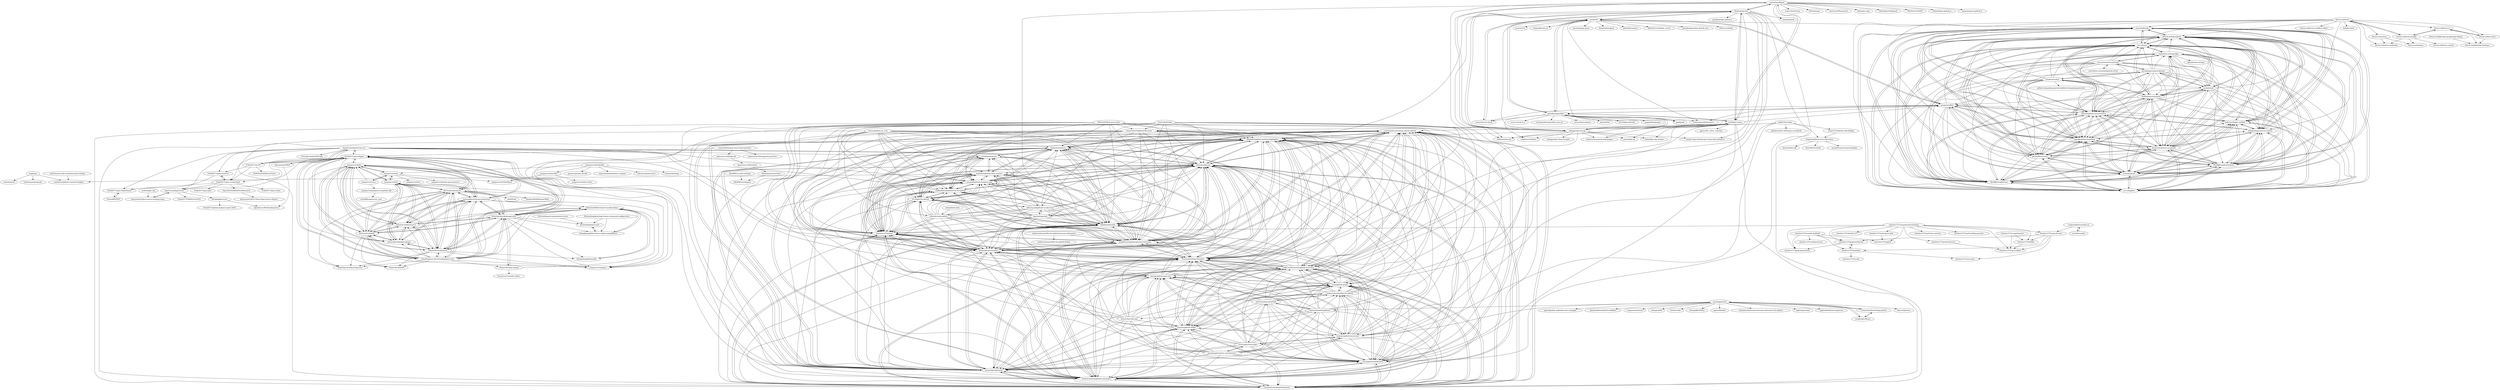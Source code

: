 digraph G {
"sanemat/do-not-merge-wip-for-github" -> "benbalter/github-mention-highlighter"
"sanemat/do-not-merge-wip-for-github" -> "brentyates/prettypullrequests"
"sanemat/do-not-merge-wip-for-github" -> "ForbesLindesay/github-real-names"
"sanemat/do-not-merge-wip-for-github" -> "panzerdp/clipboardy"
"sanemat/do-not-merge-wip-for-github" -> "ProLoser/Github-Omnibox"
"sanemat/do-not-merge-wip-for-github" -> "bitoiu/markwrap"
"sanemat/do-not-merge-wip-for-github" -> "marpo60/github-compare-tags"
"sanemat/do-not-merge-wip-for-github" -> "muan/github-dashboard"
"sanemat/do-not-merge-wip-for-github" -> "bitoiu/github-red-alert"
"sanemat/do-not-merge-wip-for-github" -> "ryanflorence/github-plusone-extension"
"sanemat/do-not-merge-wip-for-github" -> "thieman/github-selfies"
"sanemat/do-not-merge-wip-for-github" -> "mike-north/chrome-github-boxcutter"
"sanemat/do-not-merge-wip-for-github" -> "cheshire137/hubnav"
"sanemat/do-not-merge-wip-for-github" -> "Kibibit/achievibit"
"sanemat/do-not-merge-wip-for-github" -> "rgehan/octolenses"
"jasonlong/isometric-contributions" -> "Justineo/github-hovercard"
"jasonlong/isometric-contributions" -> "brentyates/prettypullrequests"
"jasonlong/isometric-contributions" -> "muan/github-dashboard"
"jasonlong/isometric-contributions" -> "thieman/github-selfies"
"jasonlong/isometric-contributions" -> "mike-north/chrome-github-boxcutter"
"jasonlong/isometric-contributions" -> "benbalter/github-mention-highlighter"
"jasonlong/isometric-contributions" -> "sanemat/do-not-merge-wip-for-github"
"jasonlong/isometric-contributions" -> "ForbesLindesay/github-real-names"
"jasonlong/isometric-contributions" -> "ProLoser/Github-Omnibox"
"jasonlong/isometric-contributions" -> "muan/github-gmail"
"jasonlong/isometric-contributions" -> "panzerdp/clipboardy"
"jasonlong/isometric-contributions" -> "OctoLinker/OctoLinker"
"jasonlong/isometric-contributions" -> "harshjv/github-repo-size"
"jasonlong/isometric-contributions" -> "sindresorhus/notifier-for-github"
"jasonlong/isometric-contributions" -> "softvar/enhanced-github"
"sindresorhus/notifier-for-github" -> "benbalter/github-mention-highlighter"
"sindresorhus/notifier-for-github" -> "brentyates/prettypullrequests"
"sindresorhus/notifier-for-github" -> "ProLoser/Github-Omnibox"
"sindresorhus/notifier-for-github" -> "muan/github-dashboard"
"sindresorhus/notifier-for-github" -> "mike-north/chrome-github-boxcutter"
"sindresorhus/notifier-for-github" -> "panzerdp/clipboardy"
"sindresorhus/notifier-for-github" -> "ForbesLindesay/github-real-names"
"sindresorhus/notifier-for-github" -> "thieman/github-selfies"
"sindresorhus/notifier-for-github" -> "sanemat/do-not-merge-wip-for-github"
"sindresorhus/notifier-for-github" -> "muan/github-gmail"
"sindresorhus/notifier-for-github" -> "Justineo/github-hovercard"
"sindresorhus/notifier-for-github" -> "harshjv/github-repo-size"
"sindresorhus/notifier-for-github" -> "bitoiu/markwrap"
"sindresorhus/notifier-for-github" -> "softvar/enhanced-github"
"sindresorhus/notifier-for-github" -> "Kibibit/achievibit"
"homerchen19/github-file-icons" -> "panzerdp/clipboardy"
"homerchen19/github-file-icons" -> "cheshire137/hubnav"
"homerchen19/github-file-icons" -> "ryanflorence/github-plusone-extension"
"homerchen19/github-file-icons" -> "Kibibit/achievibit"
"homerchen19/github-file-icons" -> "ProLoser/Github-Omnibox"
"homerchen19/github-file-icons" -> "benbalter/github-mention-highlighter"
"homerchen19/github-file-icons" -> "rgehan/octolenses"
"homerchen19/github-file-icons" -> "Justineo/github-hovercard"
"homerchen19/github-file-icons" -> "bitoiu/markwrap"
"homerchen19/github-file-icons" -> "harshjv/github-repo-size"
"homerchen19/github-file-icons" -> "ForbesLindesay/github-real-names"
"homerchen19/github-file-icons" -> "muan/github-dashboard"
"homerchen19/github-file-icons" -> "mike-north/chrome-github-boxcutter"
"homerchen19/github-file-icons" -> "brentyates/prettypullrequests"
"homerchen19/github-file-icons" -> "marpo60/github-compare-tags"
"EnixCoda/Gitako" -> "dderevjanik/github-vscode-icons"
"EnixCoda/Gitako" -> "N1ck/gifs-for-github"
"EnixCoda/Gitako" -> "muan/github-dashboard"
"EnixCoda/Gitako" -> "homerchen19/github-file-icons"
"EnixCoda/Gitako" -> "cheshire137/hubnav"
"EnixCoda/Gitako" -> "ProLoser/Github-Omnibox"
"EnixCoda/Gitako" -> "mike-north/chrome-github-boxcutter"
"EnixCoda/Gitako" -> "panzerdp/clipboardy"
"EnixCoda/Gitako" -> "Kibibit/achievibit"
"EnixCoda/Gitako" -> "Justineo/github-hovercard"
"EnixCoda/Gitako" -> "bitoiu/github-red-alert"
"EnixCoda/Gitako" -> "ryanflorence/github-plusone-extension"
"EnixCoda/Gitako" -> "vladholubiev/quickreview-for-github"
"EnixCoda/Gitako" -> "benbalter/github-mention-highlighter"
"EnixCoda/Gitako" -> "bitoiu/markwrap"
"OctoLinker/OctoLinker" -> "Justineo/github-hovercard"
"OctoLinker/OctoLinker" -> "muan/github-dashboard"
"OctoLinker/OctoLinker" -> "mike-north/chrome-github-boxcutter"
"OctoLinker/OctoLinker" -> "ProLoser/Github-Omnibox"
"OctoLinker/OctoLinker" -> "panzerdp/clipboardy"
"OctoLinker/OctoLinker" -> "brentyates/prettypullrequests"
"OctoLinker/OctoLinker" -> "sindresorhus/notifier-for-github"
"OctoLinker/OctoLinker" -> "ForbesLindesay/github-real-names"
"OctoLinker/OctoLinker" -> "thieman/github-selfies"
"OctoLinker/OctoLinker" -> "muan/github-gmail"
"OctoLinker/OctoLinker" -> "harshjv/github-repo-size"
"OctoLinker/OctoLinker" -> "softvar/enhanced-github"
"OctoLinker/OctoLinker" -> "benbalter/github-mention-highlighter"
"OctoLinker/OctoLinker" -> "jasonlong/isometric-contributions"
"OctoLinker/OctoLinker" -> "kamranahmedse/githunt"
"thieman/github-selfies" -> "brentyates/prettypullrequests"
"thieman/github-selfies" -> "muan/github-dashboard"
"thieman/github-selfies" -> "ForbesLindesay/github-real-names"
"thieman/github-selfies" -> "mike-north/chrome-github-boxcutter"
"thieman/github-selfies" -> "panzerdp/clipboardy"
"thieman/github-selfies" -> "sanemat/do-not-merge-wip-for-github"
"thieman/github-selfies" -> "ProLoser/Github-Omnibox"
"thieman/github-selfies" -> "benbalter/github-mention-highlighter"
"thieman/github-selfies" -> "muan/github-gmail"
"thieman/github-selfies" -> "bitoiu/markwrap"
"thieman/github-selfies" -> "harshjv/github-repo-size"
"thieman/github-selfies" -> "Justineo/github-hovercard"
"thieman/github-selfies" -> "ryanflorence/github-plusone-extension"
"thieman/github-selfies" -> "sindresorhus/notifier-for-github"
"thieman/github-selfies" -> "bitoiu/github-red-alert"
"dderevjanik/github-vscode-icons" -> "matthizou/github-show-avatars"
"dderevjanik/github-vscode-icons" -> "vladholubiev/quickreview-for-github"
"dderevjanik/github-vscode-icons" -> "N1ck/gifs-for-github"
"dderevjanik/github-vscode-icons" -> "marpo60/github-compare-tags"
"dderevjanik/github-vscode-icons" -> "octobox/extension"
"dderevjanik/github-vscode-icons" -> "bitoiu/github-red-alert"
"dderevjanik/github-vscode-icons" -> "Kibibit/achievibit"
"dderevjanik/github-vscode-icons" -> "ryanflorence/github-plusone-extension"
"dderevjanik/github-vscode-icons" -> "npmhub/npmhub"
"dderevjanik/github-vscode-icons" -> "cheshire137/hubnav"
"dderevjanik/github-vscode-icons" -> "rgehan/octolenses"
"dderevjanik/github-vscode-icons" -> "benbalter/github-mention-highlighter"
"dderevjanik/github-vscode-icons" -> "xthexder/wide-github"
"dderevjanik/github-vscode-icons" -> "bitoiu/markwrap"
"dderevjanik/github-vscode-icons" -> "ProLoser/Github-Omnibox"
"xthexder/wide-github" -> "cheshire137/hubnav"
"xthexder/wide-github" -> "marpo60/github-compare-tags"
"xthexder/wide-github" -> "ryanflorence/github-plusone-extension"
"xthexder/wide-github" -> "bitoiu/github-red-alert"
"xthexder/wide-github" -> "bitoiu/markwrap"
"xthexder/wide-github" -> "Kibibit/achievibit"
"xthexder/wide-github" -> "rgehan/octolenses"
"xthexder/wide-github" -> "vladholubiev/quickreview-for-github"
"xthexder/wide-github" -> "panzerdp/clipboardy"
"xthexder/wide-github" -> "N1ck/gifs-for-github"
"xthexder/wide-github" -> "benbalter/github-mention-highlighter"
"xthexder/wide-github" -> "matthizou/github-show-avatars"
"xthexder/wide-github" -> "ProLoser/Github-Omnibox"
"xthexder/wide-github" -> "ForbesLindesay/github-real-names"
"xthexder/wide-github" -> "sanemat/do-not-merge-wip-for-github"
"npmhub/npmhub" -> "vladholubiev/quickreview-for-github"
"npmhub/npmhub" -> "octobox/extension"
"npmhub/npmhub" -> "dderevjanik/github-vscode-icons"
"npmhub/npmhub" -> "marpo60/github-compare-tags"
"npmhub/npmhub" -> "matthizou/github-show-avatars"
"npmhub/npmhub" -> "ryanflorence/github-plusone-extension"
"npmhub/npmhub" -> "Kibibit/achievibit"
"npmhub/npmhub" -> "cheshire137/hubnav"
"npmhub/npmhub" -> "bitoiu/github-red-alert"
"npmhub/npmhub" -> "N1ck/gifs-for-github"
"npmhub/npmhub" -> "ProLoser/Github-Omnibox"
"npmhub/npmhub" -> "rgehan/octolenses"
"npmhub/npmhub" -> "benbalter/github-mention-highlighter"
"npmhub/npmhub" -> "bitoiu/markwrap"
"npmhub/npmhub" -> "panzerdp/clipboardy"
"berzniz/github_pr_tree" -> "N1ck/gifs-for-github"
"berzniz/github_pr_tree" -> "Kibibit/achievibit"
"berzniz/github_pr_tree" -> "marpo60/github-compare-tags"
"berzniz/github_pr_tree" -> "ryanflorence/github-plusone-extension"
"berzniz/github_pr_tree" -> "vladholubiev/quickreview-for-github"
"berzniz/github_pr_tree" -> "cheshire137/hubnav"
"berzniz/github_pr_tree" -> "bitoiu/markwrap"
"berzniz/github_pr_tree" -> "bitoiu/github-red-alert"
"berzniz/github_pr_tree" -> "rgehan/octolenses"
"berzniz/github_pr_tree" -> "xthexder/wide-github"
"berzniz/github_pr_tree" -> "matthizou/github-show-avatars"
"berzniz/github_pr_tree" -> "benbalter/github-mention-highlighter"
"berzniz/github_pr_tree" -> "panzerdp/clipboardy"
"berzniz/github_pr_tree" -> "ProLoser/Github-Omnibox"
"berzniz/github_pr_tree" -> "brentyates/prettypullrequests"
"rgehan/octolenses" -> "marpo60/github-compare-tags"
"rgehan/octolenses" -> "ryanflorence/github-plusone-extension"
"rgehan/octolenses" -> "cheshire137/hubnav"
"rgehan/octolenses" -> "bitoiu/github-red-alert"
"rgehan/octolenses" -> "bitoiu/markwrap"
"rgehan/octolenses" -> "Kibibit/achievibit"
"rgehan/octolenses" -> "vladholubiev/quickreview-for-github"
"rgehan/octolenses" -> "N1ck/gifs-for-github"
"rgehan/octolenses" -> "benbalter/github-mention-highlighter"
"rgehan/octolenses" -> "matthizou/github-show-avatars"
"rgehan/octolenses" -> "panzerdp/clipboardy"
"rgehan/octolenses" -> "sanemat/do-not-merge-wip-for-github"
"rgehan/octolenses" -> "ProLoser/Github-Omnibox"
"rgehan/octolenses" -> "octobox/extension"
"rgehan/octolenses" -> "ForbesLindesay/github-real-names"
"muan/github-gmail" -> "muan/github-dashboard"
"muan/github-gmail" -> "mike-north/chrome-github-boxcutter"
"muan/github-gmail" -> "brentyates/prettypullrequests"
"muan/github-gmail" -> "ForbesLindesay/github-real-names"
"muan/github-gmail" -> "thieman/github-selfies"
"muan/github-gmail" -> "ProLoser/Github-Omnibox"
"muan/github-gmail" -> "panzerdp/clipboardy"
"muan/github-gmail" -> "sanemat/do-not-merge-wip-for-github"
"muan/github-gmail" -> "benbalter/github-mention-highlighter"
"muan/github-gmail" -> "harshjv/github-repo-size"
"muan/github-gmail" -> "sindresorhus/notifier-for-github"
"muan/github-gmail" -> "bitoiu/markwrap"
"muan/github-gmail" -> "Justineo/github-hovercard"
"muan/github-gmail" -> "bitoiu/github-red-alert"
"muan/github-gmail" -> "cheshire137/hubnav"
"matthizou/github-show-avatars" -> "vladholubiev/quickreview-for-github"
"matthizou/github-show-avatars" -> "marpo60/github-compare-tags"
"matthizou/github-show-avatars" -> "bitoiu/github-red-alert"
"matthizou/github-show-avatars" -> "ryanflorence/github-plusone-extension"
"matthizou/github-show-avatars" -> "N1ck/gifs-for-github"
"matthizou/github-show-avatars" -> "octobox/extension"
"matthizou/github-show-avatars" -> "Kibibit/achievibit"
"matthizou/github-show-avatars" -> "cheshire137/hubnav"
"matthizou/github-show-avatars" -> "rgehan/octolenses"
"matthizou/github-show-avatars" -> "bitoiu/markwrap"
"matthizou/github-show-avatars" -> "matthizou/github-comment-badges"
"matthizou/github-show-avatars" -> "dderevjanik/github-vscode-icons"
"N1ck/gifs-for-github" -> "vladholubiev/quickreview-for-github"
"N1ck/gifs-for-github" -> "marpo60/github-compare-tags"
"N1ck/gifs-for-github" -> "cheshire137/hubnav"
"N1ck/gifs-for-github" -> "ryanflorence/github-plusone-extension"
"N1ck/gifs-for-github" -> "matthizou/github-show-avatars"
"N1ck/gifs-for-github" -> "bitoiu/github-red-alert"
"N1ck/gifs-for-github" -> "rgehan/octolenses"
"N1ck/gifs-for-github" -> "Kibibit/achievibit"
"N1ck/gifs-for-github" -> "bitoiu/markwrap"
"N1ck/gifs-for-github" -> "panzerdp/clipboardy"
"N1ck/gifs-for-github" -> "benbalter/github-mention-highlighter"
"N1ck/gifs-for-github" -> "ProLoser/Github-Omnibox"
"N1ck/gifs-for-github" -> "octobox/extension"
"N1ck/gifs-for-github" -> "dderevjanik/github-vscode-icons"
"N1ck/gifs-for-github" -> "ForbesLindesay/github-real-names"
"fregante/github-issue-link-status" -> "DrewML/OctoEdit"
"fregante/github-issue-link-status" -> "josephfrazier/octopermalinker"
"fregante/github-issue-link-status" -> "duxet/builds-tab" ["e"=1]
"github-modules/ghwd" -> "servo/homu"
"github-modules/ghwd" -> "tdsmith/github-snooze-button"
"github-modules/ghwd" -> "servo/highfive"
"github-modules/ghwd" -> "WeAllJS/weallbehave"
"github-modules/ghwd" -> "icecrime/poule"
"github-modules/ghwd" -> "WeAllJS/weallcontribute"
"github-modules/ghwd" -> "jlord/offline-issues"
"github-modules/ghwd" -> "hzoo/contributors-on-github"
"github-modules/ghwd" -> "sagesharp/foss-heartbeat"
"github-modules/ghwd" -> "zeke/package-json-to-readme"
"github-modules/ghwd" -> "hakirisec/hakiri_toolbelt"
"github-modules/ghwd" -> "Netflix/hubcommander"
"github-modules/ghwd" -> "marmelab/sedy"
"github-modules/ghwd" -> "pengwynn/flint"
"github-modules/ghwd" -> "probot/stale"
"jumpserver/Dockerfile" -> "wojiushixiaobai/docker-compose"
"jumpserver/Dockerfile" -> "jumpserver/installer"
"jumpserver/Dockerfile" -> "jumpserver/luna"
"jumpserver/Dockerfile" -> "arkcontrol/arkcontrol" ["e"=1]
"jumpserver/Dockerfile" -> "zhuima/daohang" ["e"=1]
"jumpserver/Dockerfile" -> "qunarcorp/open_dnsdb" ["e"=1]
"pengwynn/flint" -> "mislav/rfc"
"pengwynn/flint" -> "github-modules/ghwd"
"pengwynn/flint" -> "WeAllJS/weallbehave"
"pengwynn/flint" -> "hzoo/contributors-on-github"
"pengwynn/flint" -> "tdsmith/github-snooze-button"
"pengwynn/flint" -> "servo/highfive"
"pengwynn/flint" -> "icecrime/poule"
"pengwynn/flint" -> "sagesharp/foss-heartbeat"
"pengwynn/flint" -> "servo/homu"
"pengwynn/flint" -> "WeAllJS/weallcontribute"
"pengwynn/flint" -> "pybuilder/pybuilder"
"pengwynn/flint" -> "betterspecs/betterspecs" ["e"=1]
"pengwynn/flint" -> "jlord/offline-issues"
"pengwynn/flint" -> "musictheory/rchook"
"pengwynn/flint" -> "hakirisec/hakiri_toolbelt"
"bhollis/jsonview" -> "arc90/git-sweep"
"bhollis/jsonview" -> "mhagger/git-imerge"
"bhollis/jsonview" -> "awaescher/RepoZ"
"bhollis/jsonview" -> "eddiezane/lunchy" ["e"=1]
"bhollis/jsonview" -> "mike-north/chrome-github-boxcutter"
"bhollis/jsonview" -> "muan/github-gmail"
"bhollis/jsonview" -> "mislav/rfc"
"bhollis/jsonview" -> "muan/github-dashboard"
"bhollis/jsonview" -> "project-open-data/project-open-data.github.io" ["e"=1]
"bhollis/jsonview" -> "google/google.github.io" ["e"=1]
"bhollis/jsonview" -> "pybuilder/pybuilder"
"bhollis/jsonview" -> "benbalter/github-mention-highlighter"
"bhollis/jsonview" -> "brentyates/prettypullrequests"
"bhollis/jsonview" -> "ProLoser/Github-Omnibox"
"bhollis/jsonview" -> "usds/playbook" ["e"=1]
"jumpserver/koko" -> "metersphere/chrome-extensions"
"jumpserver/koko" -> "metersphere/jenkins-plugin"
"jumpserver/koko" -> "fit2cloud-ui/fit2cloud-ui"
"jumpserver/koko" -> "1Panel-dev/webkubectl"
"jumpserver/koko" -> "jumpserver/lina"
"jumpserver/koko" -> "fit2cloud/rackshift"
"jumpserver/koko" -> "fit2cloud/riskscanner"
"jumpserver/koko" -> "KubeOperator/kubeapps-plus"
"jumpserver/koko" -> "CloudExplorer-Dev/CloudExplorer-Lite"
"jumpserver/koko" -> "X-lab2017/open-digger"
"jumpserver/koko" -> "jumpserver/luna"
"jumpserver/koko" -> "jumpserver/magnus"
"jumpserver/koko" -> "KubeOperator/KubeOperator" ["e"=1]
"lvxianchao/the-fucking-github" -> "zenghongtu/Remu"
"lvxianchao/the-fucking-github" -> "astralapp/astral"
"hakirisec/hakiri_toolbelt" -> "WeAllJS/weallbehave"
"hakirisec/hakiri_toolbelt" -> "marmelab/sedy"
"hakirisec/hakiri_toolbelt" -> "WeAllJS/weallcontribute"
"hakirisec/hakiri_toolbelt" -> "zeke/package-json-to-readme"
"hakirisec/hakiri_toolbelt" -> "servo/homu"
"hakirisec/hakiri_toolbelt" -> "icecrime/poule"
"hakirisec/hakiri_toolbelt" -> "servo/highfive"
"hakirisec/hakiri_toolbelt" -> "github-modules/ghwd"
"fit2cloudrd/fit2cloud2.0-module-demo" -> "fit2anything/fit2ansible"
"fit2cloudrd/fit2cloud2.0-module-demo" -> "zhangliqiang/fabric8-java-alpine-openjdk8-jre"
"fit2cloudrd/fit2cloud2.0-module-demo" -> "KubeOperator/kubeapps-plus"
"cheshire137/competiwatch-desktop" -> "cheshire137/dotfiles"
"cheshire137/competiwatch-desktop" -> "cheshire137/soma-chrome"
"cheshire137/competiwatch-desktop" -> "cheshire137/explore"
"cheshire137/competiwatch-desktop" -> "cheshire137/gogoamazonwish"
"cheshire137/competiwatch-desktop" -> "cheshire137/hubnav"
"cheshire137/competiwatch-desktop" -> "cheshire137/nash-grave-plot"
"cheshire137/competiwatch-desktop" -> "cheshire137/svg-scribbler"
"cheshire137/competiwatch-desktop" -> "cheshire137/nash-hot-searches"
"cheshire137/competiwatch-desktop" -> "cheshire137/nash-building-permits"
"cheshire137/competiwatch-desktop" -> "cheshire137/gogostardewcal"
"cheshire137/competiwatch-desktop" -> "cheshire137/spotty-features"
"cheshire137/competiwatch-desktop" -> "cheshire137/cheshire137"
"servo/highfive" -> "WeAllJS/weallbehave"
"servo/highfive" -> "servo/homu"
"servo/highfive" -> "WeAllJS/weallcontribute"
"servo/highfive" -> "github-modules/ghwd"
"servo/highfive" -> "icecrime/poule"
"servo/highfive" -> "sagesharp/foss-heartbeat"
"servo/highfive" -> "tdsmith/github-snooze-button"
"servo/highfive" -> "hzoo/contributors-on-github"
"servo/highfive" -> "jlord/offline-issues"
"servo/highfive" -> "marmelab/sedy"
"servo/highfive" -> "hakirisec/hakiri_toolbelt"
"servo/highfive" -> "zeke/package-json-to-readme"
"zenghongtu/Remu" -> "lvxianchao/the-fucking-github"
"zenghongtu/Remu" -> "astralapp/astral"
"cheshire137/competiwatch" -> "cheshire137/svg-scribbler"
"cheshire137/competiwatch" -> "cheshire137/dotfiles"
"cheshire137/nash-grave-plot" -> "cheshire137/explore"
"notfresh/git_faq" -> "kaiyuanshe/Open-source-training-camp"
"fit2cloud/quartz-spring-boot-starter" -> "fit2cloud/mybatis-tools"
"zhangliqiang/fabric8-java-alpine-openjdk8-jre" -> "fit2cloud/mybatis-tools"
"zhangliqiang/fabric8-java-alpine-openjdk8-jre" -> "fit2cloudrd/fit2cloud2.0-module-demo"
"fit2anything/fit2ansible" -> "fit2cloudrd/fit2cloud2.0-module-demo"
"cheshire137/soma-chrome" -> "cheshire137/huxleyfm"
"cheshire137/soma-chrome" -> "cheshire137/dotfiles"
"cheshire137/soma-chrome" -> "cheshire137/svg-scribbler"
"cheshire137/soma-chrome" -> "cheshire137/gogostardewcal"
"cheshire137/soma-chrome" -> "cheshire137/xue-wenzi"
"fit2anything/keycloak-cluster-setup-and-configuration" -> "fit2cloud/mybatis-tools"
"fit2anything/keycloak-cluster-setup-and-configuration" -> "zhangliqiang/fabric8-java-alpine-openjdk8-jre"
"fit2cloud/rackshift" -> "fit2cloud/riskscanner"
"fit2cloud/rackshift" -> "metersphere/chrome-extensions"
"fit2cloud/rackshift" -> "fit2cloud-ui/fit2cloud-ui"
"fit2cloud/rackshift" -> "1Panel-dev/webkubectl"
"fit2cloud/rackshift" -> "jumpserver/koko"
"fit2cloud/rackshift" -> "metersphere/jenkins-plugin"
"fit2cloud/rackshift" -> "CloudExplorer-Dev/CloudExplorer-Lite"
"fit2cloud/rackshift" -> "jumpserver/lina"
"fit2cloud/rackshift" -> "KubeOperator/kubeapps-plus"
"fit2cloud/rackshift" -> "X-lab2017/open-digger"
"fit2cloud/rackshift" -> "1Panel-dev/KubePi" ["e"=1]
"fit2cloud/rackshift" -> "KubeOperator/KubeOperator" ["e"=1]
"fit2cloud/rackshift" -> "jumpserver/magnus"
"fit2cloud/rackshift" -> "fit2cloudrd/fit2cloud2.0-module-demo"
"mislav/rfc" -> "pengwynn/flint"
"mislav/rfc" -> "musictheory/rchook"
"mislav/rfc" -> "pybuilder/pybuilder"
"mislav/rfc" -> "betterspecs/betterspecs" ["e"=1]
"mislav/rfc" -> "peek/peek" ["e"=1]
"mislav/rfc" -> "gnustep/apps-gorm" ["e"=1]
"mislav/rfc" -> "bhollis/jsonview"
"mislav/rfc" -> "ZingGrid/zinggrid" ["e"=1]
"mislav/rfc" -> "github/hoosegow" ["e"=1]
"mislav/rfc" -> "BetterErrors/better_errors" ["e"=1]
"mislav/rfc" -> "guardian/guardian.github.com" ["e"=1]
"mislav/rfc" -> "18F/accessibility" ["e"=1]
"mislav/rfc" -> "psas/av3-fc" ["e"=1]
"mislav/rfc" -> "marmelab/sedy"
"mislav/rfc" -> "dequelabs/axe-cli" ["e"=1]
"muan/github-dashboard" -> "mike-north/chrome-github-boxcutter"
"muan/github-dashboard" -> "brentyates/prettypullrequests"
"muan/github-dashboard" -> "muan/github-gmail"
"muan/github-dashboard" -> "ProLoser/Github-Omnibox"
"muan/github-dashboard" -> "ForbesLindesay/github-real-names"
"muan/github-dashboard" -> "panzerdp/clipboardy"
"muan/github-dashboard" -> "thieman/github-selfies"
"muan/github-dashboard" -> "sanemat/do-not-merge-wip-for-github"
"muan/github-dashboard" -> "benbalter/github-mention-highlighter"
"muan/github-dashboard" -> "harshjv/github-repo-size"
"muan/github-dashboard" -> "bitoiu/markwrap"
"muan/github-dashboard" -> "ryanflorence/github-plusone-extension"
"muan/github-dashboard" -> "cheshire137/hubnav"
"muan/github-dashboard" -> "sindresorhus/notifier-for-github"
"muan/github-dashboard" -> "bitoiu/github-red-alert"
"X-lab2017/open-digger" -> "fit2cloud-ui/fit2cloud-ui"
"X-lab2017/open-digger" -> "fit2cloud/rackshift"
"X-lab2017/open-digger" -> "metersphere/chrome-extensions"
"X-lab2017/open-digger" -> "hypertrons/hypertrons-crx"
"X-lab2017/open-digger" -> "fit2cloud/riskscanner"
"X-lab2017/open-digger" -> "1Panel-dev/webkubectl"
"X-lab2017/open-digger" -> "CloudExplorer-Dev/CloudExplorer-Lite"
"X-lab2017/open-digger" -> "jumpserver/magnus"
"X-lab2017/open-digger" -> "KubeOperator/kubeapps-plus"
"X-lab2017/open-digger" -> "jumpserver/koko"
"X-lab2017/open-digger" -> "metersphere/jenkins-plugin"
"X-lab2017/open-digger" -> "X-lab2017/open-wonderland"
"X-lab2017/open-digger" -> "hypertrons/hypertrons"
"X-lab2017/open-digger" -> "kaiyuanshe/ONES"
"X-lab2017/open-digger" -> "X-lab2017/oss101"
"benbalter/github-mention-highlighter" -> "ForbesLindesay/github-real-names"
"benbalter/github-mention-highlighter" -> "brentyates/prettypullrequests"
"benbalter/github-mention-highlighter" -> "sanemat/do-not-merge-wip-for-github"
"benbalter/github-mention-highlighter" -> "ProLoser/Github-Omnibox"
"benbalter/github-mention-highlighter" -> "panzerdp/clipboardy"
"benbalter/github-mention-highlighter" -> "bitoiu/github-red-alert"
"benbalter/github-mention-highlighter" -> "bitoiu/markwrap"
"benbalter/github-mention-highlighter" -> "ryanflorence/github-plusone-extension"
"benbalter/github-mention-highlighter" -> "marpo60/github-compare-tags"
"benbalter/github-mention-highlighter" -> "Kibibit/achievibit"
"benbalter/github-mention-highlighter" -> "cheshire137/hubnav"
"benbalter/github-mention-highlighter" -> "mike-north/chrome-github-boxcutter"
"benbalter/github-mention-highlighter" -> "muan/github-dashboard"
"benbalter/github-mention-highlighter" -> "thieman/github-selfies"
"benbalter/github-mention-highlighter" -> "rgehan/octolenses"
"ForbesLindesay/github-real-names" -> "benbalter/github-mention-highlighter"
"ForbesLindesay/github-real-names" -> "brentyates/prettypullrequests"
"ForbesLindesay/github-real-names" -> "ProLoser/Github-Omnibox"
"ForbesLindesay/github-real-names" -> "panzerdp/clipboardy"
"ForbesLindesay/github-real-names" -> "sanemat/do-not-merge-wip-for-github"
"ForbesLindesay/github-real-names" -> "muan/github-dashboard"
"ForbesLindesay/github-real-names" -> "mike-north/chrome-github-boxcutter"
"ForbesLindesay/github-real-names" -> "bitoiu/markwrap"
"ForbesLindesay/github-real-names" -> "thieman/github-selfies"
"ForbesLindesay/github-real-names" -> "ryanflorence/github-plusone-extension"
"ForbesLindesay/github-real-names" -> "marpo60/github-compare-tags"
"ForbesLindesay/github-real-names" -> "bitoiu/github-red-alert"
"ForbesLindesay/github-real-names" -> "Kibibit/achievibit"
"ForbesLindesay/github-real-names" -> "cheshire137/hubnav"
"ForbesLindesay/github-real-names" -> "muan/github-gmail"
"vladholubiev/quickreview-for-github" -> "marpo60/github-compare-tags"
"vladholubiev/quickreview-for-github" -> "bitoiu/github-red-alert"
"vladholubiev/quickreview-for-github" -> "cheshire137/hubnav"
"vladholubiev/quickreview-for-github" -> "matthizou/github-show-avatars"
"vladholubiev/quickreview-for-github" -> "ryanflorence/github-plusone-extension"
"vladholubiev/quickreview-for-github" -> "Kibibit/achievibit"
"vladholubiev/quickreview-for-github" -> "N1ck/gifs-for-github"
"vladholubiev/quickreview-for-github" -> "rgehan/octolenses"
"vladholubiev/quickreview-for-github" -> "octobox/extension"
"vladholubiev/quickreview-for-github" -> "bitoiu/markwrap"
"1Panel-dev/webkubectl" -> "metersphere/chrome-extensions"
"1Panel-dev/webkubectl" -> "jumpserver/koko"
"1Panel-dev/webkubectl" -> "fit2cloud/rackshift"
"1Panel-dev/webkubectl" -> "fit2cloud-ui/fit2cloud-ui"
"1Panel-dev/webkubectl" -> "metersphere/jenkins-plugin"
"1Panel-dev/webkubectl" -> "fit2cloud/riskscanner"
"1Panel-dev/webkubectl" -> "KubeOperator/kubeapps-plus"
"1Panel-dev/webkubectl" -> "jumpserver/lina"
"1Panel-dev/webkubectl" -> "CloudExplorer-Dev/CloudExplorer-Lite"
"1Panel-dev/webkubectl" -> "1Panel-dev/KubePi" ["e"=1]
"1Panel-dev/webkubectl" -> "X-lab2017/open-digger"
"1Panel-dev/webkubectl" -> "KubeOperator/KubeOperator" ["e"=1]
"1Panel-dev/webkubectl" -> "fit2cloudrd/fit2cloud2.0-module-demo"
"1Panel-dev/webkubectl" -> "fit2anything/fit2ansible"
"1Panel-dev/webkubectl" -> "jumpserver/magnus"
"contributor-assistant/github-action" -> "cla-assistant/cla-assistant"
"cla-assistant/cla-assistant" -> "contributor-assistant/github-action"
"cla-assistant/cla-assistant" -> "WeAllJS/weallbehave"
"cla-assistant/cla-assistant" -> "servo/homu"
"cla-assistant/cla-assistant" -> "icecrime/poule"
"cla-assistant/cla-assistant" -> "WeAllJS/weallcontribute"
"cla-assistant/cla-assistant" -> "github-modules/ghwd"
"cla-assistant/cla-assistant" -> "repository-settings/app"
"cla-assistant/cla-assistant" -> "tdsmith/github-snooze-button"
"cla-assistant/cla-assistant" -> "servo/highfive"
"cla-assistant/cla-assistant" -> "jlord/offline-issues"
"cla-assistant/cla-assistant" -> "sagesharp/foss-heartbeat"
"cla-assistant/cla-assistant" -> "Netflix/hubcommander"
"cla-assistant/cla-assistant" -> "hzoo/contributors-on-github"
"cla-assistant/cla-assistant" -> "probot/stale"
"cla-assistant/cla-assistant" -> "greenkeeperio/greenkeeper"
"jumpserver/lina" -> "fit2cloud-ui/fit2cloud-ui"
"jumpserver/lina" -> "metersphere/jenkins-plugin"
"jumpserver/lina" -> "jumpserver/koko"
"jumpserver/lina" -> "metersphere/chrome-extensions"
"jumpserver/lina" -> "1Panel-dev/webkubectl"
"jumpserver/lina" -> "fit2cloud/rackshift"
"jumpserver/lina" -> "fit2cloud/riskscanner"
"jumpserver/lina" -> "jumpserver/luna"
"jlord/offline-issues" -> "servo/homu"
"jlord/offline-issues" -> "github-modules/ghwd"
"jlord/offline-issues" -> "tdsmith/github-snooze-button"
"jlord/offline-issues" -> "servo/highfive"
"jlord/offline-issues" -> "WeAllJS/weallbehave"
"jlord/offline-issues" -> "icecrime/poule"
"jlord/offline-issues" -> "WeAllJS/weallcontribute"
"jlord/offline-issues" -> "hzoo/contributors-on-github"
"jlord/offline-issues" -> "sagesharp/foss-heartbeat"
"jlord/offline-issues" -> "Netflix/hubcommander"
"jlord/offline-issues" -> "hakirisec/hakiri_toolbelt"
"jlord/offline-issues" -> "probot/stale"
"jlord/offline-issues" -> "greenkeeperio/greenkeeper"
"jlord/offline-issues" -> "repository-settings/app"
"jlord/offline-issues" -> "pengwynn/flint"
"mdo/github-wide" -> "xthexder/wide-github"
"metersphere/chrome-extensions" -> "metersphere/jenkins-plugin"
"metersphere/chrome-extensions" -> "fit2cloud-ui/fit2cloud-ui"
"metersphere/chrome-extensions" -> "jumpserver/koko"
"metersphere/chrome-extensions" -> "1Panel-dev/webkubectl"
"metersphere/chrome-extensions" -> "fit2cloud/rackshift"
"metersphere/chrome-extensions" -> "fit2cloud/riskscanner"
"metersphere/chrome-extensions" -> "KubeOperator/kubeapps-plus"
"metersphere/chrome-extensions" -> "jumpserver/lina"
"metersphere/chrome-extensions" -> "CloudExplorer-Dev/CloudExplorer-Lite"
"metersphere/chrome-extensions" -> "X-lab2017/open-digger"
"metersphere/chrome-extensions" -> "fit2cloudrd/fit2cloud2.0-module-demo"
"metersphere/chrome-extensions" -> "jumpserver/magnus"
"metersphere/jenkins-plugin" -> "metersphere/chrome-extensions"
"metersphere/jenkins-plugin" -> "fit2cloud-ui/fit2cloud-ui"
"metersphere/jenkins-plugin" -> "jumpserver/koko"
"metersphere/jenkins-plugin" -> "jumpserver/lina"
"metersphere/jenkins-plugin" -> "1Panel-dev/webkubectl"
"metersphere/jenkins-plugin" -> "fit2cloud/rackshift"
"metersphere/jenkins-plugin" -> "fit2cloud/riskscanner"
"zeke/package-json-to-readme" -> "WeAllJS/weallbehave"
"zeke/package-json-to-readme" -> "hakirisec/hakiri_toolbelt"
"zeke/package-json-to-readme" -> "WeAllJS/weallcontribute"
"zeke/package-json-to-readme" -> "github-modules/ghwd"
"zeke/package-json-to-readme" -> "icecrime/poule"
"zeke/package-json-to-readme" -> "servo/homu"
"zeke/package-json-to-readme" -> "marmelab/sedy"
"zeke/package-json-to-readme" -> "hzoo/contributors-on-github"
"zeke/package-json-to-readme" -> "servo/highfive"
"zeke/package-json-to-readme" -> "tdsmith/github-snooze-button"
"zeke/package-json-to-readme" -> "sagesharp/foss-heartbeat"
"hypertrons/hypertrons-crx" -> "X-lab2017/open-digger"
"hypertrons/hypertrons-crx" -> "X-lab2017/open-wonderland"
"hypertrons/hypertrons-crx" -> "X-lab2017/open-research"
"hypertrons/hypertrons-crx" -> "X-lab2017/oss101"
"hypertrons/hypertrons-crx" -> "hypertrons/hypertrons"
"hypertrons/hypertrons-crx" -> "X-lab2017/open-leaderboard"
"hypertrons/hypertrons-crx" -> "vladholubiev/quickreview-for-github"
"hypertrons/hypertrons-crx" -> "TuGraph-family/OSGraph" ["e"=1]
"hypertrons/hypertrons-crx" -> "kaiyuanshe/ONES"
"hypertrons/hypertrons-crx" -> "ryanflorence/github-plusone-extension"
"hypertrons/hypertrons-crx" -> "npmhub/npmhub"
"hypertrons/hypertrons-crx" -> "cheshire137/hubnav"
"hypertrons/hypertrons-crx" -> "marpo60/github-compare-tags"
"hypertrons/hypertrons-crx" -> "bitoiu/github-red-alert"
"hypertrons/hypertrons-crx" -> "octobox/extension"
"KubeOperator/kubeapps-plus" -> "metersphere/chrome-extensions"
"KubeOperator/kubeapps-plus" -> "fit2cloud-ui/fit2cloud-ui"
"KubeOperator/kubeapps-plus" -> "fit2cloudrd/fit2cloud2.0-module-demo"
"KubeOperator/kubeapps-plus" -> "1Panel-dev/webkubectl"
"KubeOperator/kubeapps-plus" -> "jumpserver/koko"
"KubeOperator/kubeapps-plus" -> "fit2cloud/rackshift"
"KubeOperator/kubeapps-plus" -> "fit2anything/fit2ansible"
"KubeOperator/kubeapps-plus" -> "zhangliqiang/fabric8-java-alpine-openjdk8-jre"
"KubeOperator/kubeapps-plus" -> "jumpserver/magnus"
"KubeOperator/kubeapps-plus" -> "fit2cloud/riskscanner"
"KubeOperator/kubeapps-plus" -> "X-lab2017/open-digger"
"KubeOperator/kubeapps-plus" -> "1Panel-dev/mcp-1panel"
"KubeOperator/kubeapps-plus" -> "fit2cloud/mybatis-tools"
"KubeOperator/kubeapps-plus" -> "CloudExplorer-Dev/CloudExplorer-Lite"
"kfcoding/gitcourse" -> "OpenSourceWin/hacking-force"
"kfcoding/gitcourse" -> "X-lab2017/github-analysis-report-2019"
"hypertrons/hypertrons" -> "kaiyuanshe/Open-source-training-camp"
"hypertrons/hypertrons" -> "kfcoding/gitcourse"
"hypertrons/hypertrons" -> "X-lab2017/OSSDevGov2021"
"kaiyuanshe/Open-source-training-camp" -> "hypertrons/hypertrons"
"cheshire137/gogostardewcal" -> "cheshire137/huxleyfm"
"cheshire137/gogostardewcal" -> "cheshire137/gogoamazonwish"
"fit2cloud/riskscanner" -> "fit2cloud/rackshift"
"fit2cloud/riskscanner" -> "metersphere/chrome-extensions"
"fit2cloud/riskscanner" -> "1Panel-dev/webkubectl"
"fit2cloud/riskscanner" -> "fit2cloud-ui/fit2cloud-ui"
"fit2cloud/riskscanner" -> "jumpserver/koko"
"fit2cloud/riskscanner" -> "metersphere/jenkins-plugin"
"fit2cloud/riskscanner" -> "jumpserver/lina"
"fit2cloud/riskscanner" -> "CloudExplorer-Dev/CloudExplorer-Lite"
"fit2cloud/riskscanner" -> "KubeOperator/kubeapps-plus"
"fit2cloud/riskscanner" -> "X-lab2017/open-digger"
"fit2cloud/riskscanner" -> "1Panel-dev/KubePi" ["e"=1]
"fit2cloud/riskscanner" -> "KubeOperator/KubeOperator" ["e"=1]
"fit2cloud/riskscanner" -> "cfs6/AChat" ["e"=1]
"fit2cloud/riskscanner" -> "jumpserver/magnus"
"fit2cloud/riskscanner" -> "HummerRisk/HummerRisk" ["e"=1]
"mike-north/chrome-github-boxcutter" -> "muan/github-dashboard"
"mike-north/chrome-github-boxcutter" -> "brentyates/prettypullrequests"
"mike-north/chrome-github-boxcutter" -> "ProLoser/Github-Omnibox"
"mike-north/chrome-github-boxcutter" -> "ForbesLindesay/github-real-names"
"mike-north/chrome-github-boxcutter" -> "panzerdp/clipboardy"
"mike-north/chrome-github-boxcutter" -> "benbalter/github-mention-highlighter"
"mike-north/chrome-github-boxcutter" -> "muan/github-gmail"
"mike-north/chrome-github-boxcutter" -> "thieman/github-selfies"
"mike-north/chrome-github-boxcutter" -> "sanemat/do-not-merge-wip-for-github"
"mike-north/chrome-github-boxcutter" -> "bitoiu/markwrap"
"mike-north/chrome-github-boxcutter" -> "harshjv/github-repo-size"
"mike-north/chrome-github-boxcutter" -> "ryanflorence/github-plusone-extension"
"mike-north/chrome-github-boxcutter" -> "cheshire137/hubnav"
"mike-north/chrome-github-boxcutter" -> "bitoiu/github-red-alert"
"mike-north/chrome-github-boxcutter" -> "Kibibit/achievibit"
"arc90/git-sweep" -> "mhagger/git-imerge"
"arc90/git-sweep" -> "bhollis/jsonview"
"arc90/git-sweep" -> "eddiezane/lunchy" ["e"=1]
"arc90/git-sweep" -> "awaescher/RepoZ"
"arc90/git-sweep" -> "aanand/git-up" ["e"=1]
"arc90/git-sweep" -> "muan/github-gmail"
"arc90/git-sweep" -> "pybuilder/pybuilder"
"arc90/git-sweep" -> "rtyley/bfg-repo-cleaner" ["e"=1]
"arc90/git-sweep" -> "pengwynn/flint"
"arc90/git-sweep" -> "brentyates/prettypullrequests"
"arc90/git-sweep" -> "muan/github-dashboard"
"arc90/git-sweep" -> "sindresorhus/quick-look-plugins" ["e"=1]
"arc90/git-sweep" -> "ggreer/the_silver_searcher" ["e"=1]
"arc90/git-sweep" -> "mike-north/chrome-github-boxcutter"
"arc90/git-sweep" -> "sanemat/do-not-merge-wip-for-github"
"bitrise-io/bitrise.io" -> "bitrise-io/bitrise-steplib"
"bitrise-io/bitrise.io" -> "bitrise-io/devcenter"
"bitrise-io/bitrise.io" -> "bitrise-steplib/steps-fastlane"
"bitrise-io/bitrise" -> "bitrise-io/bitrise-steplib"
"bitrise-io/bitrise" -> "bitrise-io/bitrise-webhooks"
"bitrise-io/bitrise" -> "bitrise-io/devcenter"
"bitrise-io/bitrise" -> "bitrise-io/bitrise.io"
"bitrise-io/bitrise" -> "bitrise-io/bitrise-workflow-editor"
"bitrise-io/bitrise" -> "zeke/package-json-to-readme"
"bitrise-io/bitrise" -> "servo/homu"
"bitrise-io/bitrise" -> "bitrise-io/envman"
"bitrise-io/bitrise" -> "WeAllJS/weallbehave"
"bitrise-io/bitrise" -> "hakirisec/hakiri_toolbelt"
"bitrise-io/bitrise" -> "tdsmith/github-snooze-button"
"bitrise-io/bitrise" -> "jlord/offline-issues"
"bitrise-io/bitrise" -> "github-modules/ghwd"
"bitrise-io/bitrise" -> "uber/mockolo" ["e"=1]
"bitrise-io/bitrise" -> "marmelab/sedy"
"ryanflorence/github-plusone-extension" -> "bitoiu/github-red-alert"
"ryanflorence/github-plusone-extension" -> "marpo60/github-compare-tags"
"ryanflorence/github-plusone-extension" -> "cheshire137/hubnav"
"ryanflorence/github-plusone-extension" -> "bitoiu/markwrap"
"ryanflorence/github-plusone-extension" -> "Kibibit/achievibit"
"ryanflorence/github-plusone-extension" -> "rgehan/octolenses"
"ryanflorence/github-plusone-extension" -> "vladholubiev/quickreview-for-github"
"ryanflorence/github-plusone-extension" -> "benbalter/github-mention-highlighter"
"ryanflorence/github-plusone-extension" -> "panzerdp/clipboardy"
"ryanflorence/github-plusone-extension" -> "matthizou/github-show-avatars"
"ryanflorence/github-plusone-extension" -> "N1ck/gifs-for-github"
"ryanflorence/github-plusone-extension" -> "ProLoser/Github-Omnibox"
"ryanflorence/github-plusone-extension" -> "octobox/extension"
"ryanflorence/github-plusone-extension" -> "ForbesLindesay/github-real-names"
"ryanflorence/github-plusone-extension" -> "sanemat/do-not-merge-wip-for-github"
"astralapp/astral" -> "lvxianchao/the-fucking-github"
"astralapp/astral" -> "zenghongtu/Remu"
"astralapp/astral" -> "cfour-hi/gitstars" ["e"=1]
"astralapp/astral" -> "gabrielgodoy-zz/github-stars-manager"
"astralapp/astral" -> "gharlan/alfred-github-workflow" ["e"=1]
"astralapp/astral" -> "maguowei/starred" ["e"=1]
"astralapp/astral" -> "kamranahmedse/githunt"
"astralapp/astral" -> "unbug/codelf" ["e"=1]
"astralapp/astral" -> "Vuedo/vuedo" ["e"=1]
"astralapp/astral" -> "Sidong/MyGitStar"
"astralapp/astral" -> "spatie/blender" ["e"=1]
"astralapp/astral" -> "Justineo/github-hovercard"
"astralapp/astral" -> "stefanbuck/awesome-browser-extensions-for-github" ["e"=1]
"astralapp/astral" -> "tighten/parental" ["e"=1]
"astralapp/astral" -> "spatie/dashboard.spatie.be" ["e"=1]
"servo/homu" -> "github-modules/ghwd"
"servo/homu" -> "servo/highfive"
"servo/homu" -> "tdsmith/github-snooze-button"
"servo/homu" -> "icecrime/poule"
"servo/homu" -> "WeAllJS/weallbehave"
"servo/homu" -> "WeAllJS/weallcontribute"
"servo/homu" -> "jlord/offline-issues"
"servo/homu" -> "sagesharp/foss-heartbeat"
"servo/homu" -> "hzoo/contributors-on-github"
"servo/homu" -> "marmelab/sedy"
"servo/homu" -> "hakirisec/hakiri_toolbelt"
"servo/homu" -> "zeke/package-json-to-readme"
"servo/homu" -> "Netflix/hubcommander"
"servo/homu" -> "repository-settings/app"
"servo/homu" -> "probot/stale"
"bitrise-io/envman" -> "bitrise-io/stepman"
"bitrise-io/envman" -> "bitrise-io/bitrise-webhooks"
"LinuxSuRen/open-source-best-practice" -> "opensource-f2f/ospp-best-practice"
"LinuxSuRen/open-source-best-practice" -> "opensource-f2f/episode"
"LinuxSuRen/open-source-best-practice" -> "X-lab2017/open-digger"
"sindresorhus/notifier-for-github-browser-extensions" -> "sindresorhus/notifier-for-github-firefox"
"sindresorhus/notifier-for-github-browser-extensions" -> "ryanflorence/github-plusone-extension"
"matthizou/vscode-translation-keys-lookup" -> "matthizou/github-comment-badges"
"jumpserver/installer" -> "jumpserver/VideoPlayer"
"jumpserver/installer" -> "jumpserver/helm-charts"
"fit2cloud-ui/fit2cloud-ui" -> "metersphere/jenkins-plugin"
"fit2cloud-ui/fit2cloud-ui" -> "metersphere/chrome-extensions"
"fit2cloud-ui/fit2cloud-ui" -> "jumpserver/lina"
"fit2cloud-ui/fit2cloud-ui" -> "jumpserver/koko"
"fit2cloud-ui/fit2cloud-ui" -> "fit2cloud/rackshift"
"fit2cloud-ui/fit2cloud-ui" -> "1Panel-dev/webkubectl"
"fit2cloud-ui/fit2cloud-ui" -> "fit2cloud/riskscanner"
"fit2cloud-ui/fit2cloud-ui" -> "KubeOperator/kubeapps-plus"
"fit2cloud-ui/fit2cloud-ui" -> "fit2cloudrd/fit2cloud2.0-module-demo"
"marmelab/sedy" -> "hakirisec/hakiri_toolbelt"
"marmelab/sedy" -> "WeAllJS/weallcontribute"
"marmelab/sedy" -> "WeAllJS/weallbehave"
"marmelab/sedy" -> "servo/homu"
"marmelab/sedy" -> "servo/highfive"
"marmelab/sedy" -> "icecrime/poule"
"marmelab/sedy" -> "zeke/package-json-to-readme"
"marmelab/sedy" -> "hzoo/contributors-on-github"
"marmelab/sedy" -> "tdsmith/github-snooze-button"
"marmelab/sedy" -> "github-modules/ghwd"
"marmelab/sedy" -> "sagesharp/foss-heartbeat"
"greenkeeperio/greenkeeper" -> "github-modules/ghwd"
"greenkeeperio/greenkeeper" -> "servo/homu"
"greenkeeperio/greenkeeper" -> "WeAllJS/weallbehave"
"greenkeeperio/greenkeeper" -> "jlord/offline-issues"
"greenkeeperio/greenkeeper" -> "servo/highfive"
"greenkeeperio/greenkeeper" -> "hzoo/contributors-on-github"
"greenkeeperio/greenkeeper" -> "tdsmith/github-snooze-button"
"greenkeeperio/greenkeeper" -> "WeAllJS/weallcontribute"
"greenkeeperio/greenkeeper" -> "sagesharp/foss-heartbeat"
"greenkeeperio/greenkeeper" -> "icecrime/poule"
"greenkeeperio/greenkeeper" -> "probot/stale"
"greenkeeperio/greenkeeper" -> "repository-settings/app"
"greenkeeperio/greenkeeper" -> "Netflix/hubcommander"
"greenkeeperio/greenkeeper" -> "cla-assistant/cla-assistant"
"greenkeeperio/greenkeeper" -> "octobox/octobox"
"panzerdp/clipboardy" -> "ProLoser/Github-Omnibox"
"panzerdp/clipboardy" -> "benbalter/github-mention-highlighter"
"panzerdp/clipboardy" -> "ForbesLindesay/github-real-names"
"panzerdp/clipboardy" -> "brentyates/prettypullrequests"
"panzerdp/clipboardy" -> "bitoiu/markwrap"
"panzerdp/clipboardy" -> "sanemat/do-not-merge-wip-for-github"
"panzerdp/clipboardy" -> "ryanflorence/github-plusone-extension"
"panzerdp/clipboardy" -> "cheshire137/hubnav"
"panzerdp/clipboardy" -> "muan/github-dashboard"
"panzerdp/clipboardy" -> "mike-north/chrome-github-boxcutter"
"panzerdp/clipboardy" -> "Kibibit/achievibit"
"panzerdp/clipboardy" -> "marpo60/github-compare-tags"
"panzerdp/clipboardy" -> "bitoiu/github-red-alert"
"panzerdp/clipboardy" -> "thieman/github-selfies"
"panzerdp/clipboardy" -> "rgehan/octolenses"
"opensource-f2f/episode" -> "opensource-f2f/website"
"Vremold/DTEM" -> "X-lab2017/open-leaderboard"
"Justineo/github-hovercard" -> "panzerdp/clipboardy"
"Justineo/github-hovercard" -> "ProLoser/Github-Omnibox"
"Justineo/github-hovercard" -> "ForbesLindesay/github-real-names"
"Justineo/github-hovercard" -> "brentyates/prettypullrequests"
"Justineo/github-hovercard" -> "benbalter/github-mention-highlighter"
"Justineo/github-hovercard" -> "thieman/github-selfies"
"Justineo/github-hovercard" -> "muan/github-dashboard"
"Justineo/github-hovercard" -> "sanemat/do-not-merge-wip-for-github"
"Justineo/github-hovercard" -> "mike-north/chrome-github-boxcutter"
"Justineo/github-hovercard" -> "harshjv/github-repo-size"
"Justineo/github-hovercard" -> "muan/github-gmail"
"Justineo/github-hovercard" -> "sindresorhus/notifier-for-github"
"Justineo/github-hovercard" -> "bitoiu/markwrap"
"Justineo/github-hovercard" -> "ryanflorence/github-plusone-extension"
"Justineo/github-hovercard" -> "OctoLinker/OctoLinker"
"octobox/extension" -> "bitoiu/github-red-alert"
"octobox/extension" -> "vladholubiev/quickreview-for-github"
"octobox/extension" -> "ryanflorence/github-plusone-extension"
"octobox/extension" -> "matthizou/github-show-avatars"
"octobox/extension" -> "marpo60/github-compare-tags"
"octobox/extension" -> "cheshire137/hubnav"
"octobox/extension" -> "Kibibit/achievibit"
"octobox/extension" -> "rgehan/octolenses"
"octobox/extension" -> "bitoiu/markwrap"
"bitoiu/markwrap" -> "marpo60/github-compare-tags"
"bitoiu/markwrap" -> "bitoiu/github-red-alert"
"bitoiu/markwrap" -> "ryanflorence/github-plusone-extension"
"bitoiu/markwrap" -> "cheshire137/hubnav"
"bitoiu/markwrap" -> "Kibibit/achievibit"
"bitoiu/markwrap" -> "rgehan/octolenses"
"bitoiu/markwrap" -> "benbalter/github-mention-highlighter"
"bitoiu/markwrap" -> "panzerdp/clipboardy"
"bitoiu/markwrap" -> "vladholubiev/quickreview-for-github"
"bitoiu/markwrap" -> "ProLoser/Github-Omnibox"
"bitoiu/markwrap" -> "ForbesLindesay/github-real-names"
"bitoiu/markwrap" -> "sanemat/do-not-merge-wip-for-github"
"bitoiu/markwrap" -> "brentyates/prettypullrequests"
"bitoiu/markwrap" -> "N1ck/gifs-for-github"
"bitoiu/markwrap" -> "matthizou/github-show-avatars"
"bitoiu/github-red-alert" -> "marpo60/github-compare-tags"
"bitoiu/github-red-alert" -> "ryanflorence/github-plusone-extension"
"bitoiu/github-red-alert" -> "Kibibit/achievibit"
"bitoiu/github-red-alert" -> "bitoiu/markwrap"
"bitoiu/github-red-alert" -> "cheshire137/hubnav"
"bitoiu/github-red-alert" -> "vladholubiev/quickreview-for-github"
"bitoiu/github-red-alert" -> "rgehan/octolenses"
"bitoiu/github-red-alert" -> "benbalter/github-mention-highlighter"
"bitoiu/github-red-alert" -> "octobox/extension"
"bitoiu/github-red-alert" -> "matthizou/github-show-avatars"
"bitoiu/github-red-alert" -> "panzerdp/clipboardy"
"bitoiu/github-red-alert" -> "N1ck/gifs-for-github"
"bitoiu/github-red-alert" -> "ProLoser/Github-Omnibox"
"bitoiu/github-red-alert" -> "sanemat/do-not-merge-wip-for-github"
"bitoiu/github-red-alert" -> "ForbesLindesay/github-real-names"
"X-lab2017/open-wonderland" -> "X-lab2017/open-research"
"X-lab2017/open-wonderland" -> "X-lab2017/open-leaderboard"
"X-lab2017/open-wonderland" -> "X-lab2017/open-talent"
"X-lab2017/open-wonderland" -> "hypertrons/hypertrons"
"X-lab2017/open-wonderland" -> "X-lab2017/open-perf"
"X-lab2017/open-wonderland" -> "OpenEduTech/EduTechResearch"
"cuschk/somafm" -> "rockymadden/somafm-cli"
"bitrise-steplib/steps-google-play-deploy" -> "bitrise-steplib/steps-fastlane"
"X-lab2017/open-research" -> "X-lab2017/open-wonderland"
"X-lab2017/open-research" -> "X-lab2017/open-leaderboard"
"bitrise-io/bitrise-steplib" -> "bitrise-io/stepman"
"bitrise-io/bitrise-steplib" -> "bitrise-io/bitrise-webhooks"
"bitrise-io/bitrise-steplib" -> "bitrise-io/bitrise.io"
"bitrise-io/bitrise-steplib" -> "bitrise-io/bitrise"
"bitrise-io/bitrise-steplib" -> "bitrise-io/bitrise-contrib"
"kaiyuanshe/ONES" -> "OpenSourceWin/hacking-force"
"X-lab2017/open-leaderboard" -> "Vremold/DTEM"
"tdsmith/github-snooze-button" -> "servo/homu"
"tdsmith/github-snooze-button" -> "github-modules/ghwd"
"tdsmith/github-snooze-button" -> "servo/highfive"
"tdsmith/github-snooze-button" -> "icecrime/poule"
"tdsmith/github-snooze-button" -> "WeAllJS/weallbehave"
"tdsmith/github-snooze-button" -> "WeAllJS/weallcontribute"
"tdsmith/github-snooze-button" -> "jlord/offline-issues"
"tdsmith/github-snooze-button" -> "Netflix/hubcommander"
"tdsmith/github-snooze-button" -> "sagesharp/foss-heartbeat"
"tdsmith/github-snooze-button" -> "hzoo/contributors-on-github"
"tdsmith/github-snooze-button" -> "marmelab/sedy"
"tdsmith/github-snooze-button" -> "hakirisec/hakiri_toolbelt"
"tdsmith/github-snooze-button" -> "pengwynn/flint"
"tdsmith/github-snooze-button" -> "zeke/package-json-to-readme"
"tdsmith/github-snooze-button" -> "repository-settings/app"
"Mottie/GitHub-userscripts" -> "ProLoser/Github-Omnibox"
"Mottie/GitHub-userscripts" -> "panzerdp/clipboardy"
"Mottie/GitHub-userscripts" -> "ryanflorence/github-plusone-extension"
"Mottie/GitHub-userscripts" -> "cheshire137/hubnav"
"Mottie/GitHub-userscripts" -> "muan/github-dashboard"
"Mottie/GitHub-userscripts" -> "mike-north/chrome-github-boxcutter"
"Mottie/GitHub-userscripts" -> "bitoiu/markwrap"
"Mottie/GitHub-userscripts" -> "homerchen19/github-file-icons"
"Mottie/GitHub-userscripts" -> "harshjv/github-repo-size"
"Mottie/GitHub-userscripts" -> "brentyates/prettypullrequests"
"Mottie/GitHub-userscripts" -> "ForbesLindesay/github-real-names"
"Mottie/GitHub-userscripts" -> "Kibibit/achievibit"
"Mottie/GitHub-userscripts" -> "marpo60/github-compare-tags"
"Mottie/GitHub-userscripts" -> "rgehan/octolenses"
"Mottie/GitHub-userscripts" -> "benbalter/github-mention-highlighter"
"kamranahmedse/githunt" -> "panzerdp/clipboardy"
"kamranahmedse/githunt" -> "mike-north/chrome-github-boxcutter"
"kamranahmedse/githunt" -> "muan/github-dashboard"
"kamranahmedse/githunt" -> "ProLoser/Github-Omnibox"
"kamranahmedse/githunt" -> "harshjv/github-repo-size"
"kamranahmedse/githunt" -> "ForbesLindesay/github-real-names"
"kamranahmedse/githunt" -> "benbalter/github-mention-highlighter"
"kamranahmedse/githunt" -> "thieman/github-selfies"
"kamranahmedse/githunt" -> "brentyates/prettypullrequests"
"kamranahmedse/githunt" -> "Justineo/github-hovercard"
"kamranahmedse/githunt" -> "muan/github-gmail"
"kamranahmedse/githunt" -> "sindresorhus/notifier-for-github"
"kamranahmedse/githunt" -> "sanemat/do-not-merge-wip-for-github"
"kamranahmedse/githunt" -> "softvar/enhanced-github"
"kamranahmedse/githunt" -> "zenorocha/codecopy"
"xing/hops" -> "untool/untool"
"xing/hops" -> "hamburg-js/proposals"
"xing/hops" -> "matthizou/github-comment-badges"
"pybuilder/pybuilder" -> "pengwynn/flint"
"pybuilder/pybuilder" -> "mislav/rfc"
"pybuilder/pybuilder" -> "validator/validator" ["e"=1]
"pybuilder/pybuilder" -> "betterspecs/betterspecs" ["e"=1]
"pybuilder/pybuilder" -> "arc90/git-sweep"
"pybuilder/pybuilder" -> "travis-ci/travis-ci" ["e"=1]
"pybuilder/pybuilder" -> "mhagger/git-imerge"
"pybuilder/pybuilder" -> "peek/peek" ["e"=1]
"pybuilder/pybuilder" -> "bhollis/jsonview"
"pybuilder/pybuilder" -> "cernopendata/opendata.cern.ch" ["e"=1]
"pybuilder/pybuilder" -> "cyverse/atmosphere" ["e"=1]
"pybuilder/pybuilder" -> "musictheory/rchook"
"pybuilder/pybuilder" -> "jshint/jshint" ["e"=1]
"pybuilder/pybuilder" -> "PyCQA/pycodestyle" ["e"=1]
"pybuilder/pybuilder" -> "puppetlabs/puppet" ["e"=1]
"CloudExplorer-Dev/CloudExplorer-Lite" -> "fit2cloud/rackshift"
"CloudExplorer-Dev/CloudExplorer-Lite" -> "fit2cloud/riskscanner"
"CloudExplorer-Dev/CloudExplorer-Lite" -> "metersphere/chrome-extensions"
"CloudExplorer-Dev/CloudExplorer-Lite" -> "fit2cloud-ui/fit2cloud-ui"
"CloudExplorer-Dev/CloudExplorer-Lite" -> "1Panel-dev/webkubectl"
"CloudExplorer-Dev/CloudExplorer-Lite" -> "X-lab2017/open-digger"
"CloudExplorer-Dev/CloudExplorer-Lite" -> "jumpserver/koko"
"CloudExplorer-Dev/CloudExplorer-Lite" -> "KubeOperator/kubeapps-plus"
"CloudExplorer-Dev/CloudExplorer-Lite" -> "metersphere/jenkins-plugin"
"CloudExplorer-Dev/CloudExplorer-Lite" -> "jumpserver/magnus"
"CloudExplorer-Dev/CloudExplorer-Lite" -> "1Panel-dev/KubePi" ["e"=1]
"CloudExplorer-Dev/CloudExplorer-Lite" -> "jumpserver/lina"
"CloudExplorer-Dev/CloudExplorer-Lite" -> "fit2cloudrd/fit2cloud2.0-module-demo"
"CloudExplorer-Dev/CloudExplorer-Lite" -> "1Panel-dev/mcp-1panel"
"CloudExplorer-Dev/CloudExplorer-Lite" -> "KubeOperator/KubeOperator" ["e"=1]
"rockymadden/somafm-cli" -> "cuschk/somafm"
"rockymadden/somafm-cli" -> "cheshire137/soma-chrome"
"X-lab2017/oss101" -> "X-lab2017/open-digger"
"X-lab2017/oss101" -> "hypertrons/hypertrons-crx"
"X-lab2017/oss101" -> "X-lab2017/open-research"
"X-lab2017/oss101" -> "X-lab2017/open-wonderland"
"X-lab2017/oss101" -> "DaSE4Good/EfficientTools"
"hzoo/contributors-on-github" -> "WeAllJS/weallbehave"
"hzoo/contributors-on-github" -> "WeAllJS/weallcontribute"
"hzoo/contributors-on-github" -> "servo/highfive"
"hzoo/contributors-on-github" -> "icecrime/poule"
"hzoo/contributors-on-github" -> "github-modules/ghwd"
"hzoo/contributors-on-github" -> "sagesharp/foss-heartbeat"
"hzoo/contributors-on-github" -> "servo/homu"
"hzoo/contributors-on-github" -> "tdsmith/github-snooze-button"
"hzoo/contributors-on-github" -> "marmelab/sedy"
"hzoo/contributors-on-github" -> "jlord/offline-issues"
"hzoo/contributors-on-github" -> "hakirisec/hakiri_toolbelt"
"hzoo/contributors-on-github" -> "zeke/package-json-to-readme"
"hzoo/contributors-on-github" -> "pengwynn/flint"
"hzoo/contributors-on-github" -> "probot/stale"
"hzoo/contributors-on-github" -> "Netflix/hubcommander"
"icecrime/poule" -> "WeAllJS/weallbehave"
"icecrime/poule" -> "WeAllJS/weallcontribute"
"icecrime/poule" -> "servo/homu"
"icecrime/poule" -> "servo/highfive"
"icecrime/poule" -> "github-modules/ghwd"
"icecrime/poule" -> "tdsmith/github-snooze-button"
"icecrime/poule" -> "hzoo/contributors-on-github"
"icecrime/poule" -> "sagesharp/foss-heartbeat"
"icecrime/poule" -> "hakirisec/hakiri_toolbelt"
"icecrime/poule" -> "zeke/package-json-to-readme"
"icecrime/poule" -> "marmelab/sedy"
"icecrime/poule" -> "jlord/offline-issues"
"icecrime/poule" -> "repository-settings/app"
"musictheory/rchook" -> "mislav/rfc"
"ddiu8081/vscode-settings" -> "ddiu8081/workspace"
"opensource-f2f/website" -> "ShenQingchuan/velum"
"cheshire137/huxleyfm" -> "cheshire137/gogostardewcal"
"cheshire137/huxleyfm" -> "cheshire137/svtools"
"cheshire137/huxleyfm" -> "cheshire137/xue-wenzi"
"OpenEduTech/EduTechResearch" -> "kaiyuanshe/2023-China-Open-Source-Report"
"ShenQingchuan/velum" -> "ddiu8081/workspace"
"softvar/enhanced-github" -> "muan/github-dashboard"
"softvar/enhanced-github" -> "ProLoser/Github-Omnibox"
"softvar/enhanced-github" -> "harshjv/github-repo-size"
"softvar/enhanced-github" -> "mike-north/chrome-github-boxcutter"
"softvar/enhanced-github" -> "panzerdp/clipboardy"
"softvar/enhanced-github" -> "ForbesLindesay/github-real-names"
"softvar/enhanced-github" -> "brentyates/prettypullrequests"
"softvar/enhanced-github" -> "muan/github-gmail"
"softvar/enhanced-github" -> "benbalter/github-mention-highlighter"
"softvar/enhanced-github" -> "thieman/github-selfies"
"softvar/enhanced-github" -> "Justineo/github-hovercard"
"softvar/enhanced-github" -> "sindresorhus/notifier-for-github"
"softvar/enhanced-github" -> "sanemat/do-not-merge-wip-for-github"
"softvar/enhanced-github" -> "kamranahmedse/githunt"
"softvar/enhanced-github" -> "OctoLinker/OctoLinker"
"harshjv/github-repo-size" -> "panzerdp/clipboardy"
"harshjv/github-repo-size" -> "ProLoser/Github-Omnibox"
"harshjv/github-repo-size" -> "benbalter/github-mention-highlighter"
"harshjv/github-repo-size" -> "brentyates/prettypullrequests"
"harshjv/github-repo-size" -> "ForbesLindesay/github-real-names"
"harshjv/github-repo-size" -> "muan/github-dashboard"
"harshjv/github-repo-size" -> "mike-north/chrome-github-boxcutter"
"harshjv/github-repo-size" -> "thieman/github-selfies"
"harshjv/github-repo-size" -> "sanemat/do-not-merge-wip-for-github"
"harshjv/github-repo-size" -> "bitoiu/markwrap"
"harshjv/github-repo-size" -> "Justineo/github-hovercard"
"harshjv/github-repo-size" -> "muan/github-gmail"
"harshjv/github-repo-size" -> "cheshire137/hubnav"
"harshjv/github-repo-size" -> "bitoiu/github-red-alert"
"harshjv/github-repo-size" -> "Kibibit/achievibit"
"Kibibit/achievibit" -> "bitoiu/github-red-alert"
"Kibibit/achievibit" -> "marpo60/github-compare-tags"
"Kibibit/achievibit" -> "ryanflorence/github-plusone-extension"
"Kibibit/achievibit" -> "cheshire137/hubnav"
"Kibibit/achievibit" -> "bitoiu/markwrap"
"Kibibit/achievibit" -> "vladholubiev/quickreview-for-github"
"Kibibit/achievibit" -> "rgehan/octolenses"
"Kibibit/achievibit" -> "benbalter/github-mention-highlighter"
"Kibibit/achievibit" -> "panzerdp/clipboardy"
"Kibibit/achievibit" -> "matthizou/github-show-avatars"
"Kibibit/achievibit" -> "ForbesLindesay/github-real-names"
"Kibibit/achievibit" -> "N1ck/gifs-for-github"
"Kibibit/achievibit" -> "ProLoser/Github-Omnibox"
"Kibibit/achievibit" -> "brentyates/prettypullrequests"
"Kibibit/achievibit" -> "sanemat/do-not-merge-wip-for-github"
"bitrise-io/devcenter" -> "bitrise-steplib/steps-fastlane"
"bitrise-io/devcenter" -> "bitrise-io/bitrise.io"
"cheshire137/dotfiles" -> "cheshire137/svg-scribbler"
"pd4d10/octohint" -> "fregante/github-issue-link-status"
"pd4d10/octohint" -> "Justineo/github-hovercard"
"pd4d10/octohint" -> "homerchen19/github-file-icons"
"pd4d10/octohint" -> "glebm/render-whitespace-on-github"
"pd4d10/octohint" -> "noam3127/github-code-folding"
"pd4d10/octohint" -> "OctoLinker/OctoLinker"
"repository-settings/app" -> "icecrime/poule"
"repository-settings/app" -> "github/safe-settings" ["e"=1]
"repository-settings/app" -> "probot/stale"
"repository-settings/app" -> "WeAllJS/weallbehave"
"repository-settings/app" -> "github-modules/ghwd"
"repository-settings/app" -> "servo/homu"
"repository-settings/app" -> "WeAllJS/weallcontribute"
"repository-settings/app" -> "tdsmith/github-snooze-button"
"repository-settings/app" -> "hzoo/contributors-on-github"
"repository-settings/app" -> "servo/highfive"
"repository-settings/app" -> "sagesharp/foss-heartbeat"
"repository-settings/app" -> "jlord/offline-issues"
"repository-settings/app" -> "Netflix/hubcommander"
"repository-settings/app" -> "zeke/package-json-to-readme"
"repository-settings/app" -> "cla-assistant/cla-assistant"
"octobox/octobox" -> "tdsmith/github-snooze-button"
"octobox/octobox" -> "Netflix/hubcommander"
"octobox/octobox" -> "github-modules/ghwd"
"octobox/octobox" -> "servo/homu"
"octobox/octobox" -> "jlord/offline-issues"
"octobox/octobox" -> "probot/stale"
"octobox/octobox" -> "greenkeeperio/greenkeeper"
"octobox/octobox" -> "github-changelog-generator/github-changelog-generator" ["e"=1]
"octobox/octobox" -> "servo/highfive"
"octobox/octobox" -> "hzoo/contributors-on-github"
"octobox/octobox" -> "sagesharp/foss-heartbeat"
"octobox/octobox" -> "repository-settings/app"
"octobox/octobox" -> "WeAllJS/weallbehave"
"octobox/octobox" -> "pengwynn/flint"
"octobox/octobox" -> "icecrime/poule"
"sagesharp/foss-heartbeat" -> "WeAllJS/weallbehave"
"sagesharp/foss-heartbeat" -> "servo/highfive"
"sagesharp/foss-heartbeat" -> "WeAllJS/weallcontribute"
"sagesharp/foss-heartbeat" -> "servo/homu"
"sagesharp/foss-heartbeat" -> "hzoo/contributors-on-github"
"sagesharp/foss-heartbeat" -> "github-modules/ghwd"
"sagesharp/foss-heartbeat" -> "icecrime/poule"
"sagesharp/foss-heartbeat" -> "tdsmith/github-snooze-button"
"sagesharp/foss-heartbeat" -> "jlord/offline-issues"
"sagesharp/foss-heartbeat" -> "marmelab/sedy"
"sagesharp/foss-heartbeat" -> "hakirisec/hakiri_toolbelt"
"sagesharp/foss-heartbeat" -> "pengwynn/flint"
"sagesharp/foss-heartbeat" -> "zeke/package-json-to-readme"
"sagesharp/foss-heartbeat" -> "repository-settings/app"
"sagesharp/foss-heartbeat" -> "Netflix/hubcommander"
"noam3127/github-code-folding" -> "fregante/github-issue-link-status"
"cheshire137/sounds-of-github" -> "cheshire137/explore"
"cheshire137/sounds-of-github" -> "cheshire137/gogostardewcal"
"cheshire137/sounds-of-github" -> "cheshire137/gogoamazonwish"
"cheshire137/sounds-of-github" -> "cheshire137/combinoctocat"
"cheshire137/sounds-of-github" -> "cheshire137/huxleyfm"
"zenorocha/codecopy" -> "panzerdp/clipboardy"
"zenorocha/codecopy" -> "ProLoser/Github-Omnibox"
"zenorocha/codecopy" -> "brentyates/prettypullrequests"
"zenorocha/codecopy" -> "ForbesLindesay/github-real-names"
"zenorocha/codecopy" -> "mike-north/chrome-github-boxcutter"
"zenorocha/codecopy" -> "benbalter/github-mention-highlighter"
"zenorocha/codecopy" -> "muan/github-dashboard"
"zenorocha/codecopy" -> "thieman/github-selfies"
"zenorocha/codecopy" -> "harshjv/github-repo-size"
"zenorocha/codecopy" -> "sanemat/do-not-merge-wip-for-github"
"zenorocha/codecopy" -> "cheshire137/hubnav"
"zenorocha/codecopy" -> "vladholubiev/quickreview-for-github"
"zenorocha/codecopy" -> "muan/github-gmail"
"zenorocha/codecopy" -> "N1ck/gifs-for-github"
"zenorocha/codecopy" -> "bitoiu/markwrap"
"awaescher/RepoZ" -> "bhollis/jsonview"
"awaescher/RepoZ" -> "arc90/git-sweep"
"awaescher/RepoZ" -> "eddiezane/lunchy" ["e"=1]
"awaescher/RepoZ" -> "mhagger/git-imerge"
"awaescher/RepoZ" -> "awaescher/Fusion" ["e"=1]
"awaescher/RepoZ" -> "OSGeo/osgeo" ["e"=1]
"awaescher/RepoZ" -> "reactiveui/Pharmacist" ["e"=1]
"awaescher/RepoZ" -> "fabioz/mu-repo" ["e"=1]
"awaescher/RepoZ" -> "Slackadays/Clipboard" ["e"=1]
"awaescher/RepoZ" -> "TNG/ArchUnitNET" ["e"=1]
"awaescher/RepoZ" -> "usds/playbook" ["e"=1]
"awaescher/RepoZ" -> "eleme/eleme.github.io" ["e"=1]
"awaescher/RepoZ" -> "npmhub/npmhub"
"awaescher/RepoZ" -> "square/square.github.io" ["e"=1]
"probot/stale" -> "repository-settings/app"
"probot/stale" -> "github-modules/ghwd"
"probot/stale" -> "servo/highfive"
"probot/stale" -> "servo/homu"
"probot/stale" -> "icecrime/poule"
"probot/stale" -> "tdsmith/github-snooze-button"
"probot/stale" -> "WeAllJS/weallcontribute"
"probot/stale" -> "WeAllJS/weallbehave"
"probot/stale" -> "hzoo/contributors-on-github"
"probot/stale" -> "jlord/offline-issues"
"probot/stale" -> "sagesharp/foss-heartbeat"
"probot/stale" -> "Netflix/hubcommander"
"probot/stale" -> "greenkeeperio/greenkeeper"
"probot/stale" -> "marmelab/sedy"
"probot/stale" -> "zeke/package-json-to-readme"
"Netflix/hubcommander" -> "tdsmith/github-snooze-button"
"Netflix/hubcommander" -> "servo/homu"
"Netflix/hubcommander" -> "github-modules/ghwd"
"Netflix/hubcommander" -> "servo/highfive"
"Netflix/hubcommander" -> "jlord/offline-issues"
"Netflix/hubcommander" -> "icecrime/poule"
"Netflix/hubcommander" -> "hzoo/contributors-on-github"
"Netflix/hubcommander" -> "WeAllJS/weallcontribute"
"Netflix/hubcommander" -> "WeAllJS/weallbehave"
"Netflix/hubcommander" -> "sagesharp/foss-heartbeat"
"Netflix/hubcommander" -> "repository-settings/app"
"Netflix/hubcommander" -> "probot/stale"
"Netflix/hubcommander" -> "octobox/octobox"
"Netflix/hubcommander" -> "pengwynn/flint"
"Netflix/hubcommander" -> "zeke/package-json-to-readme"
"jumpserver/luna" -> "jumpserver/coco"
"jumpserver/luna" -> "jumpserver/lina"
"jumpserver/luna" -> "jumpserver/koko"
"jumpserver/luna" -> "jumpserver/docker-guacamole-v1"
"jumpserver/luna" -> "jumpserver/VideoPlayer"
"jumpserver/luna" -> "jumpserver/docs"
"jumpserver/coco" -> "jumpserver/luna"
"jumpserver/coco" -> "jumpserver/jumpserver-python-sdk"
"jumpserver/coco" -> "jumpserver/koko"
"jumpserver/jumpserver-python-sdk" -> "wwtg99/jumpserver_sync"
"WeAllJS/weallcontribute" -> "WeAllJS/weallbehave"
"WeAllJS/weallcontribute" -> "icecrime/poule"
"WeAllJS/weallcontribute" -> "servo/highfive"
"WeAllJS/weallcontribute" -> "servo/homu"
"WeAllJS/weallcontribute" -> "hzoo/contributors-on-github"
"WeAllJS/weallcontribute" -> "github-modules/ghwd"
"WeAllJS/weallcontribute" -> "sagesharp/foss-heartbeat"
"WeAllJS/weallcontribute" -> "hakirisec/hakiri_toolbelt"
"WeAllJS/weallcontribute" -> "tdsmith/github-snooze-button"
"WeAllJS/weallcontribute" -> "marmelab/sedy"
"WeAllJS/weallcontribute" -> "zeke/package-json-to-readme"
"WeAllJS/weallbehave" -> "WeAllJS/weallcontribute"
"WeAllJS/weallbehave" -> "icecrime/poule"
"WeAllJS/weallbehave" -> "servo/highfive"
"WeAllJS/weallbehave" -> "servo/homu"
"WeAllJS/weallbehave" -> "hzoo/contributors-on-github"
"WeAllJS/weallbehave" -> "sagesharp/foss-heartbeat"
"WeAllJS/weallbehave" -> "github-modules/ghwd"
"WeAllJS/weallbehave" -> "hakirisec/hakiri_toolbelt"
"WeAllJS/weallbehave" -> "tdsmith/github-snooze-button"
"WeAllJS/weallbehave" -> "zeke/package-json-to-readme"
"WeAllJS/weallbehave" -> "marmelab/sedy"
"cheshire137/spotty-features" -> "cheshire137/svg-scribbler"
"1Panel-dev/mcp-1panel" -> "KubeOperator/kubeapps-plus"
"1Panel-dev/mcp-1panel" -> "ba1q1/vue3-minder-editor" ["e"=1]
"1Panel-dev/mcp-1panel" -> "fit2cloudrd/fit2cloud2.0-module-demo"
"ProLoser/Github-Omnibox" -> "panzerdp/clipboardy"
"ProLoser/Github-Omnibox" -> "benbalter/github-mention-highlighter"
"ProLoser/Github-Omnibox" -> "ForbesLindesay/github-real-names"
"ProLoser/Github-Omnibox" -> "brentyates/prettypullrequests"
"ProLoser/Github-Omnibox" -> "mike-north/chrome-github-boxcutter"
"ProLoser/Github-Omnibox" -> "muan/github-dashboard"
"ProLoser/Github-Omnibox" -> "sanemat/do-not-merge-wip-for-github"
"ProLoser/Github-Omnibox" -> "bitoiu/markwrap"
"ProLoser/Github-Omnibox" -> "ryanflorence/github-plusone-extension"
"ProLoser/Github-Omnibox" -> "cheshire137/hubnav"
"ProLoser/Github-Omnibox" -> "bitoiu/github-red-alert"
"ProLoser/Github-Omnibox" -> "marpo60/github-compare-tags"
"ProLoser/Github-Omnibox" -> "thieman/github-selfies"
"ProLoser/Github-Omnibox" -> "Kibibit/achievibit"
"ProLoser/Github-Omnibox" -> "rgehan/octolenses"
"marpo60/github-compare-tags" -> "bitoiu/github-red-alert"
"marpo60/github-compare-tags" -> "cheshire137/hubnav"
"marpo60/github-compare-tags" -> "ryanflorence/github-plusone-extension"
"marpo60/github-compare-tags" -> "vladholubiev/quickreview-for-github"
"marpo60/github-compare-tags" -> "bitoiu/markwrap"
"marpo60/github-compare-tags" -> "Kibibit/achievibit"
"marpo60/github-compare-tags" -> "rgehan/octolenses"
"marpo60/github-compare-tags" -> "matthizou/github-show-avatars"
"marpo60/github-compare-tags" -> "benbalter/github-mention-highlighter"
"marpo60/github-compare-tags" -> "N1ck/gifs-for-github"
"brentyates/prettypullrequests" -> "benbalter/github-mention-highlighter"
"brentyates/prettypullrequests" -> "ForbesLindesay/github-real-names"
"brentyates/prettypullrequests" -> "sanemat/do-not-merge-wip-for-github"
"brentyates/prettypullrequests" -> "panzerdp/clipboardy"
"brentyates/prettypullrequests" -> "ProLoser/Github-Omnibox"
"brentyates/prettypullrequests" -> "muan/github-dashboard"
"brentyates/prettypullrequests" -> "mike-north/chrome-github-boxcutter"
"brentyates/prettypullrequests" -> "thieman/github-selfies"
"brentyates/prettypullrequests" -> "bitoiu/markwrap"
"brentyates/prettypullrequests" -> "muan/github-gmail"
"brentyates/prettypullrequests" -> "marpo60/github-compare-tags"
"brentyates/prettypullrequests" -> "bitoiu/github-red-alert"
"brentyates/prettypullrequests" -> "ryanflorence/github-plusone-extension"
"brentyates/prettypullrequests" -> "Kibibit/achievibit"
"brentyates/prettypullrequests" -> "cheshire137/hubnav"
"cheshire137/hubnav" -> "marpo60/github-compare-tags"
"cheshire137/hubnav" -> "bitoiu/github-red-alert"
"cheshire137/hubnav" -> "ryanflorence/github-plusone-extension"
"cheshire137/hubnav" -> "bitoiu/markwrap"
"cheshire137/hubnav" -> "Kibibit/achievibit"
"cheshire137/hubnav" -> "rgehan/octolenses"
"cheshire137/hubnav" -> "vladholubiev/quickreview-for-github"
"cheshire137/hubnav" -> "panzerdp/clipboardy"
"cheshire137/hubnav" -> "N1ck/gifs-for-github"
"cheshire137/hubnav" -> "benbalter/github-mention-highlighter"
"cheshire137/hubnav" -> "matthizou/github-show-avatars"
"cheshire137/hubnav" -> "ProLoser/Github-Omnibox"
"cheshire137/hubnav" -> "ForbesLindesay/github-real-names"
"cheshire137/hubnav" -> "sanemat/do-not-merge-wip-for-github"
"cheshire137/hubnav" -> "octobox/extension"
"mhagger/git-imerge" -> "arc90/git-sweep"
"mhagger/git-imerge" -> "bhollis/jsonview"
"mhagger/git-imerge" -> "eddiezane/lunchy" ["e"=1]
"mhagger/git-imerge" -> "awaescher/RepoZ"
"mhagger/git-imerge" -> "aanand/git-up" ["e"=1]
"mhagger/git-imerge" -> "pybuilder/pybuilder"
"mhagger/git-imerge" -> "muan/github-gmail"
"mhagger/git-imerge" -> "pengwynn/flint"
"mhagger/git-imerge" -> "rtyley/bfg-repo-cleaner" ["e"=1]
"mhagger/git-imerge" -> "mislav/rfc"
"mhagger/git-imerge" -> "mhagger/git-when-merged"
"mhagger/git-imerge" -> "project-open-data/project-open-data.github.io" ["e"=1]
"mhagger/git-imerge" -> "validator/validator" ["e"=1]
"mhagger/git-imerge" -> "sindresorhus/quick-look-plugins" ["e"=1]
"mhagger/git-imerge" -> "benbalter/github-mention-highlighter"
"fit2cloud/mybatis-tools" -> "zhangliqiang/fabric8-java-alpine-openjdk8-jre"
"sanemat/do-not-merge-wip-for-github" ["l"="18.759,12.895"]
"benbalter/github-mention-highlighter" ["l"="18.77,12.873"]
"brentyates/prettypullrequests" ["l"="18.756,12.867"]
"ForbesLindesay/github-real-names" ["l"="18.759,12.884"]
"panzerdp/clipboardy" ["l"="18.773,12.901"]
"ProLoser/Github-Omnibox" ["l"="18.771,12.885"]
"bitoiu/markwrap" ["l"="18.785,12.89"]
"marpo60/github-compare-tags" ["l"="18.808,12.877"]
"muan/github-dashboard" ["l"="18.743,12.873"]
"bitoiu/github-red-alert" ["l"="18.793,12.891"]
"ryanflorence/github-plusone-extension" ["l"="18.8,12.883"]
"thieman/github-selfies" ["l"="18.751,12.909"]
"mike-north/chrome-github-boxcutter" ["l"="18.744,12.888"]
"cheshire137/hubnav" ["l"="18.793,12.901"]
"Kibibit/achievibit" ["l"="18.787,12.877"]
"rgehan/octolenses" ["l"="18.8,12.873"]
"jasonlong/isometric-contributions" ["l"="18.689,12.878"]
"Justineo/github-hovercard" ["l"="18.719,12.881"]
"muan/github-gmail" ["l"="18.729,12.859"]
"OctoLinker/OctoLinker" ["l"="18.737,12.949"]
"harshjv/github-repo-size" ["l"="18.736,12.909"]
"sindresorhus/notifier-for-github" ["l"="18.71,12.902"]
"softvar/enhanced-github" ["l"="18.715,12.931"]
"homerchen19/github-file-icons" ["l"="18.777,12.843"]
"EnixCoda/Gitako" ["l"="18.827,12.92"]
"dderevjanik/github-vscode-icons" ["l"="18.835,12.887"]
"N1ck/gifs-for-github" ["l"="18.808,12.895"]
"vladholubiev/quickreview-for-github" ["l"="18.818,12.887"]
"kamranahmedse/githunt" ["l"="18.685,12.925"]
"matthizou/github-show-avatars" ["l"="18.819,12.895"]
"octobox/extension" ["l"="18.827,12.878"]
"npmhub/npmhub" ["l"="18.832,12.862"]
"xthexder/wide-github" ["l"="18.791,12.859"]
"berzniz/github_pr_tree" ["l"="18.811,12.852"]
"matthizou/github-comment-badges" ["l"="18.868,12.967"]
"fregante/github-issue-link-status" ["l"="18.879,12.717"]
"DrewML/OctoEdit" ["l"="18.916,12.686"]
"josephfrazier/octopermalinker" ["l"="18.887,12.688"]
"duxet/builds-tab" ["l"="9.73,-6.451"]
"github-modules/ghwd" ["l"="18.583,12.578"]
"servo/homu" ["l"="18.598,12.558"]
"tdsmith/github-snooze-button" ["l"="18.603,12.57"]
"servo/highfive" ["l"="18.597,12.581"]
"WeAllJS/weallbehave" ["l"="18.59,12.57"]
"icecrime/poule" ["l"="18.62,12.583"]
"WeAllJS/weallcontribute" ["l"="18.61,12.577"]
"jlord/offline-issues" ["l"="18.58,12.56"]
"hzoo/contributors-on-github" ["l"="18.625,12.572"]
"sagesharp/foss-heartbeat" ["l"="18.614,12.562"]
"zeke/package-json-to-readme" ["l"="18.608,12.594"]
"hakirisec/hakiri_toolbelt" ["l"="18.584,12.594"]
"Netflix/hubcommander" ["l"="18.59,12.542"]
"marmelab/sedy" ["l"="18.597,12.602"]
"pengwynn/flint" ["l"="18.622,12.621"]
"probot/stale" ["l"="18.614,12.54"]
"jumpserver/Dockerfile" ["l"="19.192,13.091"]
"wojiushixiaobai/docker-compose" ["l"="19.206,13.126"]
"jumpserver/installer" ["l"="19.225,13.083"]
"jumpserver/luna" ["l"="19.145,13.029"]
"arkcontrol/arkcontrol" ["l"="8.934,-4.218"]
"zhuima/daohang" ["l"="-44.518,15.033"]
"qunarcorp/open_dnsdb" ["l"="9.023,-5.864"]
"mislav/rfc" ["l"="18.662,12.685"]
"pybuilder/pybuilder" ["l"="18.666,12.715"]
"betterspecs/betterspecs" ["l"="4.375,-37.29"]
"musictheory/rchook" ["l"="18.639,12.671"]
"bhollis/jsonview" ["l"="18.722,12.786"]
"arc90/git-sweep" ["l"="18.692,12.787"]
"mhagger/git-imerge" ["l"="18.692,12.749"]
"awaescher/RepoZ" ["l"="18.743,12.76"]
"eddiezane/lunchy" ["l"="2.781,-35.481"]
"project-open-data/project-open-data.github.io" ["l"="19.109,13.491"]
"google/google.github.io" ["l"="18.906,13.344"]
"usds/playbook" ["l"="19.156,13.482"]
"jumpserver/koko" ["l"="19.102,12.986"]
"metersphere/chrome-extensions" ["l"="19.096,12.952"]
"metersphere/jenkins-plugin" ["l"="19.117,12.968"]
"fit2cloud-ui/fit2cloud-ui" ["l"="19.113,12.956"]
"1Panel-dev/webkubectl" ["l"="19.1,12.968"]
"jumpserver/lina" ["l"="19.119,12.986"]
"fit2cloud/rackshift" ["l"="19.08,12.96"]
"fit2cloud/riskscanner" ["l"="19.076,12.981"]
"KubeOperator/kubeapps-plus" ["l"="19.104,12.939"]
"CloudExplorer-Dev/CloudExplorer-Lite" ["l"="19.085,12.937"]
"X-lab2017/open-digger" ["l"="19.052,12.938"]
"jumpserver/magnus" ["l"="19.066,12.957"]
"KubeOperator/KubeOperator" ["l"="9.012,-5.495"]
"lvxianchao/the-fucking-github" ["l"="18.53,13.026"]
"zenghongtu/Remu" ["l"="18.518,13"]
"astralapp/astral" ["l"="18.571,12.985"]
"fit2cloudrd/fit2cloud2.0-module-demo" ["l"="19.119,12.934"]
"fit2anything/fit2ansible" ["l"="19.136,12.945"]
"zhangliqiang/fabric8-java-alpine-openjdk8-jre" ["l"="19.14,12.923"]
"cheshire137/competiwatch-desktop" ["l"="18.801,13.093"]
"cheshire137/dotfiles" ["l"="18.81,13.131"]
"cheshire137/soma-chrome" ["l"="18.81,13.153"]
"cheshire137/explore" ["l"="18.776,13.117"]
"cheshire137/gogoamazonwish" ["l"="18.785,13.126"]
"cheshire137/nash-grave-plot" ["l"="18.776,13.101"]
"cheshire137/svg-scribbler" ["l"="18.819,13.126"]
"cheshire137/nash-hot-searches" ["l"="18.817,13.082"]
"cheshire137/nash-building-permits" ["l"="18.8,13.112"]
"cheshire137/gogostardewcal" ["l"="18.791,13.14"]
"cheshire137/spotty-features" ["l"="18.822,13.111"]
"cheshire137/cheshire137" ["l"="18.828,13.095"]
"cheshire137/competiwatch" ["l"="18.832,13.142"]
"notfresh/git_faq" ["l"="19.045,12.838"]
"kaiyuanshe/Open-source-training-camp" ["l"="19.026,12.865"]
"fit2cloud/quartz-spring-boot-starter" ["l"="19.187,12.93"]
"fit2cloud/mybatis-tools" ["l"="19.155,12.928"]
"cheshire137/huxleyfm" ["l"="18.788,13.163"]
"cheshire137/xue-wenzi" ["l"="18.804,13.174"]
"fit2anything/keycloak-cluster-setup-and-configuration" ["l"="19.171,12.913"]
"1Panel-dev/KubePi" ["l"="-54.31,-12.689"]
"peek/peek" ["l"="4.44,-37.431"]
"gnustep/apps-gorm" ["l"="43.509,-22.586"]
"ZingGrid/zinggrid" ["l"="-4.985,-30.059"]
"github/hoosegow" ["l"="-39.77,14.937"]
"BetterErrors/better_errors" ["l"="4.552,-37.264"]
"guardian/guardian.github.com" ["l"="18.896,13.355"]
"18F/accessibility" ["l"="-8.285,-24.274"]
"psas/av3-fc" ["l"="20.546,14.01"]
"dequelabs/axe-cli" ["l"="-8.305,-24.301"]
"hypertrons/hypertrons-crx" ["l"="18.914,12.902"]
"X-lab2017/open-wonderland" ["l"="18.98,12.902"]
"hypertrons/hypertrons" ["l"="19.005,12.887"]
"kaiyuanshe/ONES" ["l"="18.999,12.92"]
"X-lab2017/oss101" ["l"="18.98,12.927"]
"contributor-assistant/github-action" ["l"="18.669,12.482"]
"cla-assistant/cla-assistant" ["l"="18.638,12.526"]
"repository-settings/app" ["l"="18.634,12.554"]
"greenkeeperio/greenkeeper" ["l"="18.601,12.516"]
"mdo/github-wide" ["l"="18.662,12.833"]
"X-lab2017/open-research" ["l"="18.957,12.912"]
"X-lab2017/open-leaderboard" ["l"="18.95,12.894"]
"TuGraph-family/OSGraph" ["l"="-4.256,-31.945"]
"1Panel-dev/mcp-1panel" ["l"="19.111,12.912"]
"kfcoding/gitcourse" ["l"="19.035,12.883"]
"OpenSourceWin/hacking-force" ["l"="19.024,12.903"]
"X-lab2017/github-analysis-report-2019" ["l"="19.053,12.866"]
"X-lab2017/OSSDevGov2021" ["l"="19.012,12.854"]
"cfs6/AChat" ["l"="50.62,2.726"]
"HummerRisk/HummerRisk" ["l"="50.905,2.737"]
"aanand/git-up" ["l"="4.656,-37.539"]
"rtyley/bfg-repo-cleaner" ["l"="-13.903,-7.061"]
"sindresorhus/quick-look-plugins" ["l"="26.264,-22.988"]
"ggreer/the_silver_searcher" ["l"="-13.982,-6.939"]
"bitrise-io/bitrise.io" ["l"="18.464,12.601"]
"bitrise-io/bitrise-steplib" ["l"="18.475,12.581"]
"bitrise-io/devcenter" ["l"="18.471,12.621"]
"bitrise-steplib/steps-fastlane" ["l"="18.434,12.62"]
"bitrise-io/bitrise" ["l"="18.527,12.581"]
"bitrise-io/bitrise-webhooks" ["l"="18.485,12.563"]
"bitrise-io/bitrise-workflow-editor" ["l"="18.491,12.534"]
"bitrise-io/envman" ["l"="18.461,12.548"]
"uber/mockolo" ["l"="42.272,-27.006"]
"cfour-hi/gitstars" ["l"="46.445,-0.998"]
"gabrielgodoy-zz/github-stars-manager" ["l"="18.566,13.05"]
"gharlan/alfred-github-workflow" ["l"="24.136,-23.479"]
"maguowei/starred" ["l"="-7.39,-29.789"]
"unbug/codelf" ["l"="-4.723,17.819"]
"Vuedo/vuedo" ["l"="-15.261,28.054"]
"Sidong/MyGitStar" ["l"="18.52,12.961"]
"spatie/blender" ["l"="-14.971,27.883"]
"stefanbuck/awesome-browser-extensions-for-github" ["l"="26.117,-26.144"]
"tighten/parental" ["l"="-14.727,30.463"]
"spatie/dashboard.spatie.be" ["l"="-15.104,27.819"]
"bitrise-io/stepman" ["l"="18.444,12.563"]
"LinuxSuRen/open-source-best-practice" ["l"="19.145,12.863"]
"opensource-f2f/ospp-best-practice" ["l"="19.162,12.837"]
"opensource-f2f/episode" ["l"="19.208,12.833"]
"sindresorhus/notifier-for-github-browser-extensions" ["l"="18.883,12.843"]
"sindresorhus/notifier-for-github-firefox" ["l"="18.917,12.822"]
"matthizou/vscode-translation-keys-lookup" ["l"="18.883,12.985"]
"jumpserver/VideoPlayer" ["l"="19.192,13.055"]
"jumpserver/helm-charts" ["l"="19.253,13.098"]
"octobox/octobox" ["l"="18.56,12.527"]
"opensource-f2f/website" ["l"="19.246,12.815"]
"Vremold/DTEM" ["l"="18.957,12.877"]
"X-lab2017/open-talent" ["l"="18.981,12.883"]
"X-lab2017/open-perf" ["l"="18.998,12.902"]
"OpenEduTech/EduTechResearch" ["l"="18.985,12.867"]
"cuschk/somafm" ["l"="18.822,13.236"]
"rockymadden/somafm-cli" ["l"="18.819,13.209"]
"bitrise-steplib/steps-google-play-deploy" ["l"="18.401,12.624"]
"bitrise-io/bitrise-contrib" ["l"="18.442,12.583"]
"Mottie/GitHub-userscripts" ["l"="18.795,12.927"]
"zenorocha/codecopy" ["l"="18.77,12.93"]
"xing/hops" ["l"="18.9,13.022"]
"untool/untool" ["l"="18.923,13.04"]
"hamburg-js/proposals" ["l"="18.906,13.051"]
"validator/validator" ["l"="-0.06,-31.819"]
"travis-ci/travis-ci" ["l"="4.294,-36.956"]
"cernopendata/opendata.cern.ch" ["l"="18.957,13.524"]
"cyverse/atmosphere" ["l"="20.563,14.008"]
"jshint/jshint" ["l"="-0.203,-31.781"]
"PyCQA/pycodestyle" ["l"="-0.074,-31.792"]
"puppetlabs/puppet" ["l"="8.861,-8.353"]
"DaSE4Good/EfficientTools" ["l"="18.981,12.95"]
"ddiu8081/vscode-settings" ["l"="19.317,12.787"]
"ddiu8081/workspace" ["l"="19.297,12.794"]
"ShenQingchuan/velum" ["l"="19.273,12.804"]
"cheshire137/svtools" ["l"="18.78,13.186"]
"kaiyuanshe/2023-China-Open-Source-Report" ["l"="18.99,12.845"]
"pd4d10/octohint" ["l"="18.815,12.793"]
"glebm/render-whitespace-on-github" ["l"="18.832,12.749"]
"noam3127/github-code-folding" ["l"="18.87,12.747"]
"github/safe-settings" ["l"="7.944,-45.363"]
"github-changelog-generator/github-changelog-generator" ["l"="-0.745,-30.942"]
"cheshire137/sounds-of-github" ["l"="18.768,13.148"]
"cheshire137/combinoctocat" ["l"="18.753,13.167"]
"awaescher/Fusion" ["l"="-32.263,-0.558"]
"OSGeo/osgeo" ["l"="18.919,13.347"]
"reactiveui/Pharmacist" ["l"="-36.154,2.389"]
"fabioz/mu-repo" ["l"="-14.036,-5.869"]
"Slackadays/Clipboard" ["l"="-12.797,-4.34"]
"TNG/ArchUnitNET" ["l"="-34.443,-0.795"]
"eleme/eleme.github.io" ["l"="18.902,13.323"]
"square/square.github.io" ["l"="18.923,13.374"]
"jumpserver/coco" ["l"="19.167,13.011"]
"jumpserver/docker-guacamole-v1" ["l"="19.136,13.055"]
"jumpserver/docs" ["l"="19.153,13.066"]
"jumpserver/jumpserver-python-sdk" ["l"="19.209,13.012"]
"wwtg99/jumpserver_sync" ["l"="19.235,13.014"]
"ba1q1/vue3-minder-editor" ["l"="-4.737,-32.614"]
"mhagger/git-when-merged" ["l"="18.612,12.753"]
}